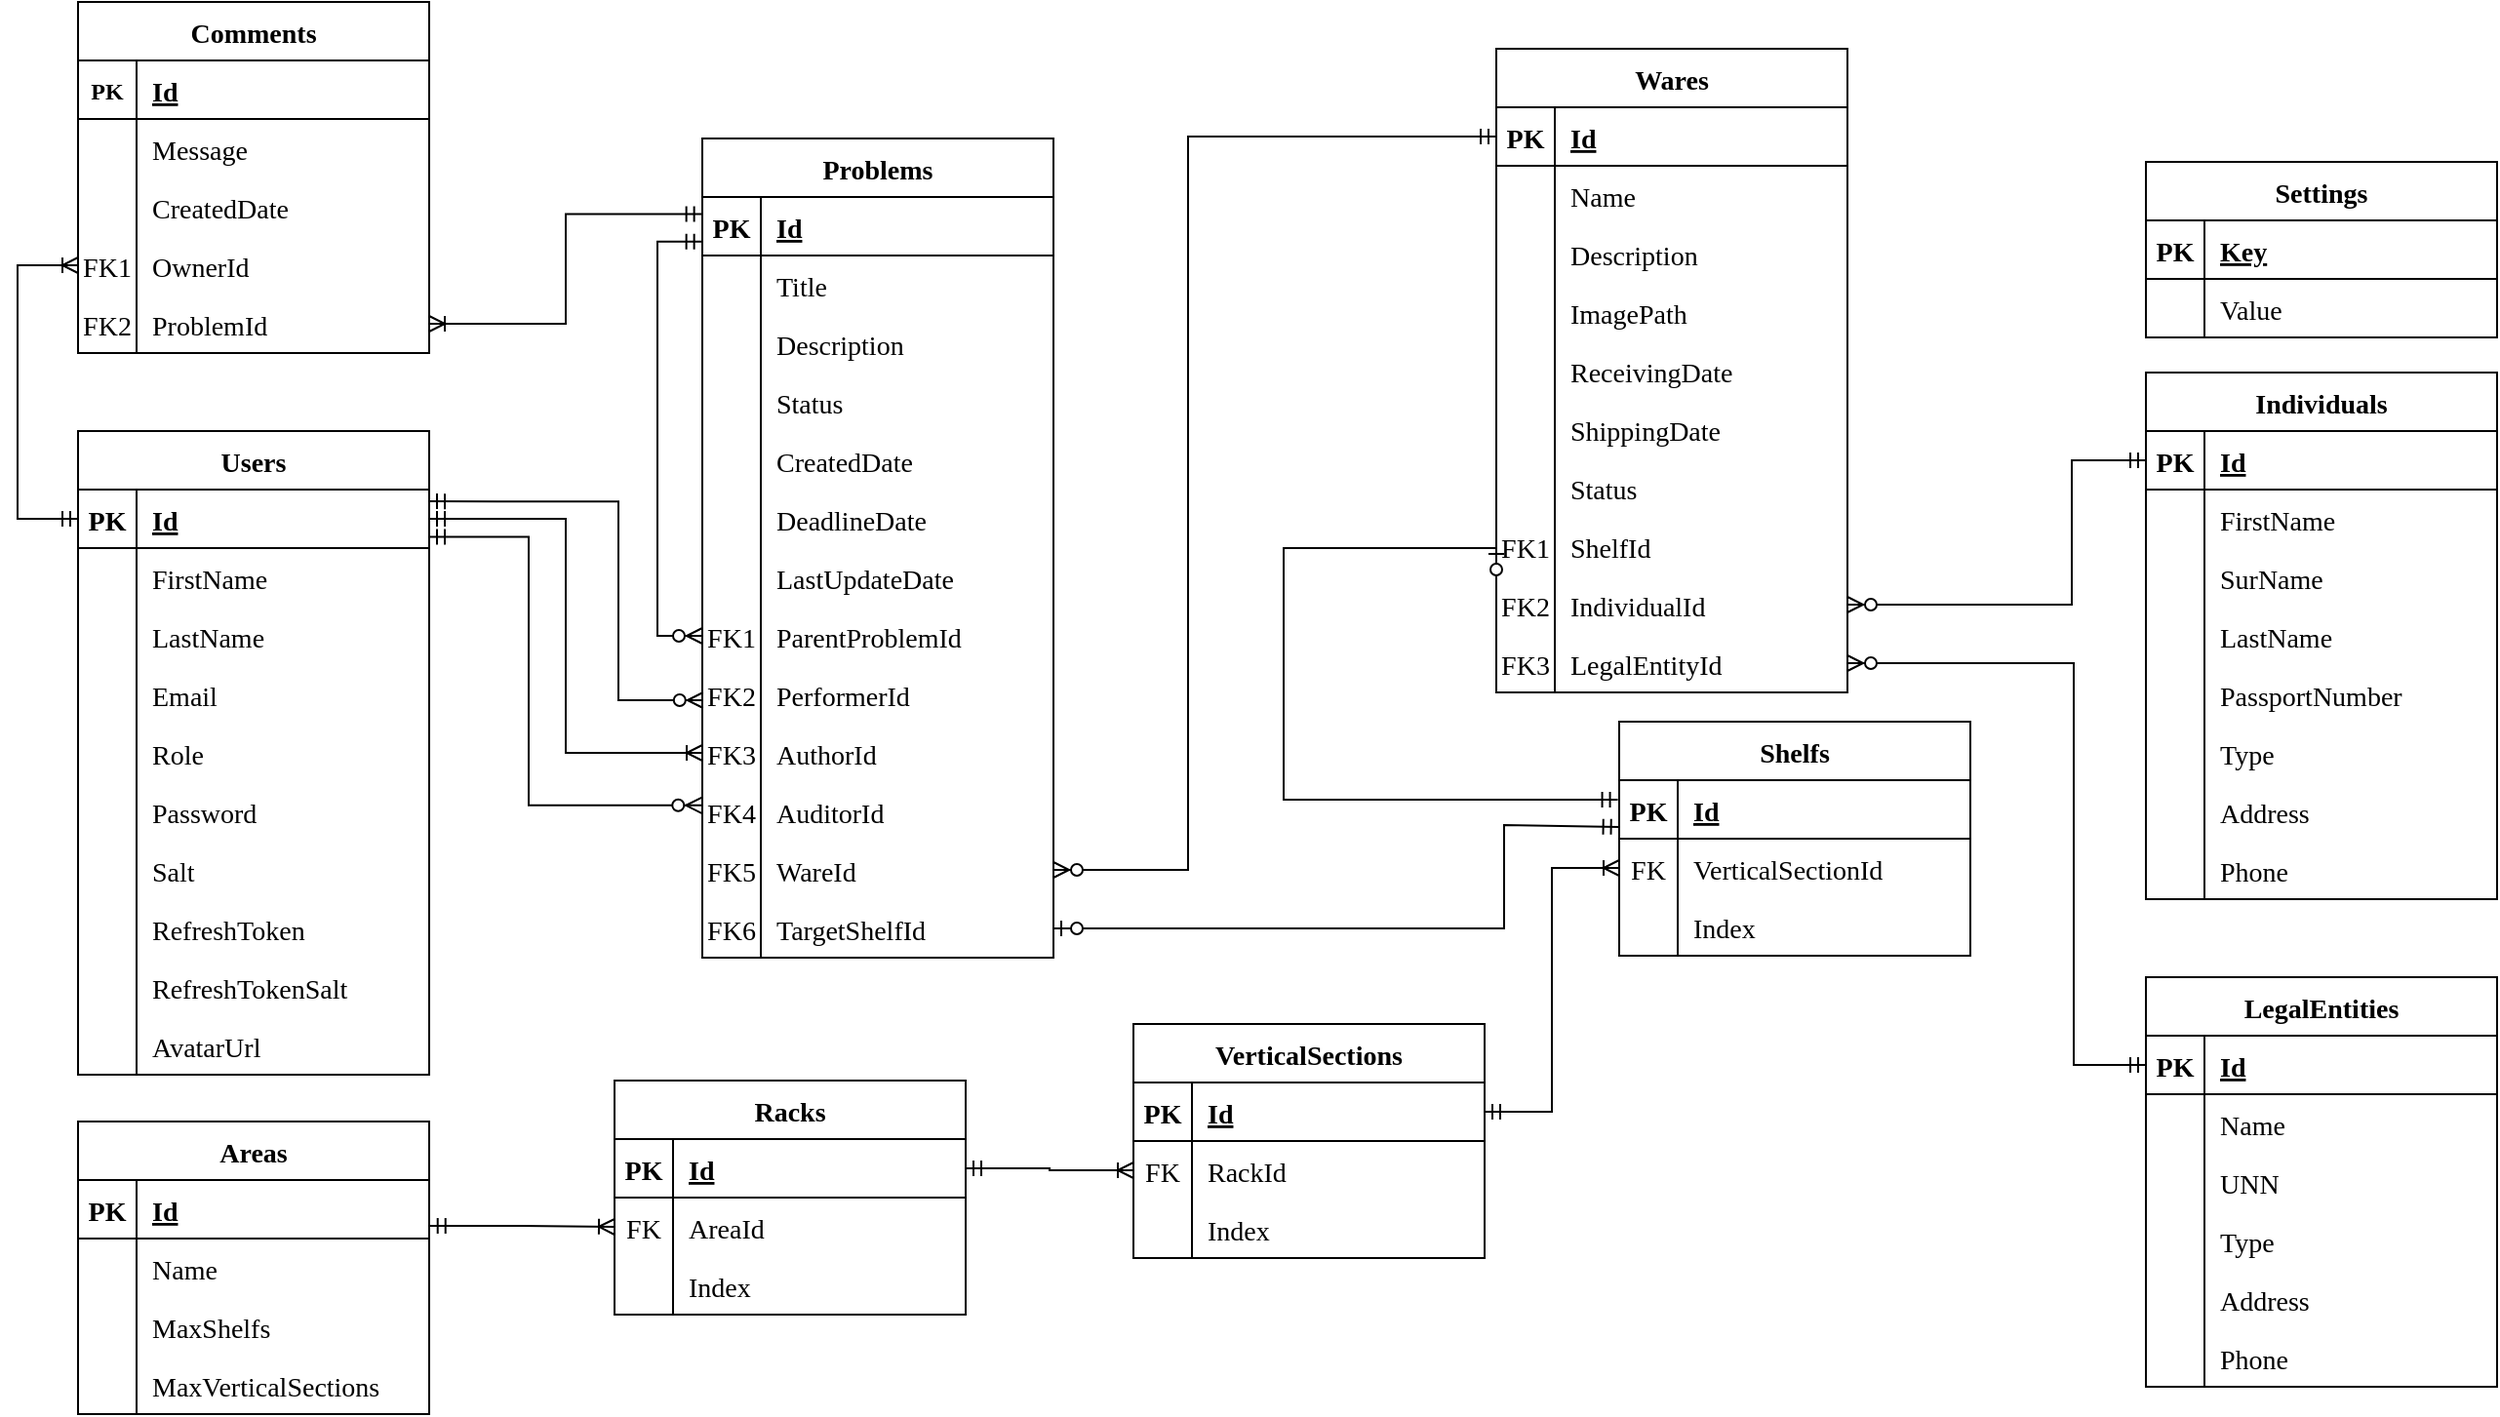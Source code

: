 <mxfile version="21.3.3" type="device">
  <diagram id="JHFAHeu_re22AyXju2-P" name="Страница 1">
    <mxGraphModel dx="1744" dy="899" grid="0" gridSize="10" guides="1" tooltips="1" connect="1" arrows="1" fold="1" page="1" pageScale="1" pageWidth="1654" pageHeight="1169" math="0" shadow="0">
      <root>
        <mxCell id="0" />
        <mxCell id="1" parent="0" />
        <mxCell id="QiPcxL4z2YmMqNwjhLPZ-1" value="Problems" style="shape=table;startSize=30;container=1;collapsible=1;childLayout=tableLayout;fixedRows=1;rowLines=0;fontStyle=1;align=center;resizeLast=1;fontFamily=Times New Roman;fontSize=14;" parent="1" vertex="1">
          <mxGeometry x="562" y="255" width="180" height="420" as="geometry" />
        </mxCell>
        <mxCell id="QiPcxL4z2YmMqNwjhLPZ-2" value="" style="shape=tableRow;horizontal=0;startSize=0;swimlaneHead=0;swimlaneBody=0;fillColor=none;collapsible=0;dropTarget=0;points=[[0,0.5],[1,0.5]];portConstraint=eastwest;top=0;left=0;right=0;bottom=1;" parent="QiPcxL4z2YmMqNwjhLPZ-1" vertex="1">
          <mxGeometry y="30" width="180" height="30" as="geometry" />
        </mxCell>
        <mxCell id="QiPcxL4z2YmMqNwjhLPZ-3" value="PK" style="shape=partialRectangle;connectable=0;fillColor=none;top=0;left=0;bottom=0;right=0;fontStyle=1;overflow=hidden;fontFamily=Times New Roman;fontSize=14;" parent="QiPcxL4z2YmMqNwjhLPZ-2" vertex="1">
          <mxGeometry width="30" height="30" as="geometry">
            <mxRectangle width="30" height="30" as="alternateBounds" />
          </mxGeometry>
        </mxCell>
        <mxCell id="QiPcxL4z2YmMqNwjhLPZ-4" value="Id" style="shape=partialRectangle;connectable=0;fillColor=none;top=0;left=0;bottom=0;right=0;align=left;spacingLeft=6;fontStyle=5;overflow=hidden;fontSize=14;fontFamily=Times New Roman;" parent="QiPcxL4z2YmMqNwjhLPZ-2" vertex="1">
          <mxGeometry x="30" width="150" height="30" as="geometry">
            <mxRectangle width="150" height="30" as="alternateBounds" />
          </mxGeometry>
        </mxCell>
        <mxCell id="QiPcxL4z2YmMqNwjhLPZ-5" value="" style="shape=tableRow;horizontal=0;startSize=0;swimlaneHead=0;swimlaneBody=0;fillColor=none;collapsible=0;dropTarget=0;points=[[0,0.5],[1,0.5]];portConstraint=eastwest;top=0;left=0;right=0;bottom=0;" parent="QiPcxL4z2YmMqNwjhLPZ-1" vertex="1">
          <mxGeometry y="60" width="180" height="30" as="geometry" />
        </mxCell>
        <mxCell id="QiPcxL4z2YmMqNwjhLPZ-6" value="" style="shape=partialRectangle;connectable=0;fillColor=none;top=0;left=0;bottom=0;right=0;editable=1;overflow=hidden;" parent="QiPcxL4z2YmMqNwjhLPZ-5" vertex="1">
          <mxGeometry width="30" height="30" as="geometry">
            <mxRectangle width="30" height="30" as="alternateBounds" />
          </mxGeometry>
        </mxCell>
        <mxCell id="QiPcxL4z2YmMqNwjhLPZ-7" value="Title" style="shape=partialRectangle;connectable=0;fillColor=none;top=0;left=0;bottom=0;right=0;align=left;spacingLeft=6;overflow=hidden;fontFamily=Times New Roman;fontSize=14;" parent="QiPcxL4z2YmMqNwjhLPZ-5" vertex="1">
          <mxGeometry x="30" width="150" height="30" as="geometry">
            <mxRectangle width="150" height="30" as="alternateBounds" />
          </mxGeometry>
        </mxCell>
        <mxCell id="QiPcxL4z2YmMqNwjhLPZ-8" value="" style="shape=tableRow;horizontal=0;startSize=0;swimlaneHead=0;swimlaneBody=0;fillColor=none;collapsible=0;dropTarget=0;points=[[0,0.5],[1,0.5]];portConstraint=eastwest;top=0;left=0;right=0;bottom=0;" parent="QiPcxL4z2YmMqNwjhLPZ-1" vertex="1">
          <mxGeometry y="90" width="180" height="30" as="geometry" />
        </mxCell>
        <mxCell id="QiPcxL4z2YmMqNwjhLPZ-9" value="" style="shape=partialRectangle;connectable=0;fillColor=none;top=0;left=0;bottom=0;right=0;editable=1;overflow=hidden;" parent="QiPcxL4z2YmMqNwjhLPZ-8" vertex="1">
          <mxGeometry width="30" height="30" as="geometry">
            <mxRectangle width="30" height="30" as="alternateBounds" />
          </mxGeometry>
        </mxCell>
        <mxCell id="QiPcxL4z2YmMqNwjhLPZ-10" value="Description" style="shape=partialRectangle;connectable=0;fillColor=none;top=0;left=0;bottom=0;right=0;align=left;spacingLeft=6;overflow=hidden;fontFamily=Times New Roman;fontSize=14;" parent="QiPcxL4z2YmMqNwjhLPZ-8" vertex="1">
          <mxGeometry x="30" width="150" height="30" as="geometry">
            <mxRectangle width="150" height="30" as="alternateBounds" />
          </mxGeometry>
        </mxCell>
        <mxCell id="QiPcxL4z2YmMqNwjhLPZ-11" value="" style="shape=tableRow;horizontal=0;startSize=0;swimlaneHead=0;swimlaneBody=0;fillColor=none;collapsible=0;dropTarget=0;points=[[0,0.5],[1,0.5]];portConstraint=eastwest;top=0;left=0;right=0;bottom=0;" parent="QiPcxL4z2YmMqNwjhLPZ-1" vertex="1">
          <mxGeometry y="120" width="180" height="30" as="geometry" />
        </mxCell>
        <mxCell id="QiPcxL4z2YmMqNwjhLPZ-12" value="" style="shape=partialRectangle;connectable=0;fillColor=none;top=0;left=0;bottom=0;right=0;editable=1;overflow=hidden;" parent="QiPcxL4z2YmMqNwjhLPZ-11" vertex="1">
          <mxGeometry width="30" height="30" as="geometry">
            <mxRectangle width="30" height="30" as="alternateBounds" />
          </mxGeometry>
        </mxCell>
        <mxCell id="QiPcxL4z2YmMqNwjhLPZ-13" value="Status" style="shape=partialRectangle;connectable=0;fillColor=none;top=0;left=0;bottom=0;right=0;align=left;spacingLeft=6;overflow=hidden;fontFamily=Times New Roman;fontSize=14;" parent="QiPcxL4z2YmMqNwjhLPZ-11" vertex="1">
          <mxGeometry x="30" width="150" height="30" as="geometry">
            <mxRectangle width="150" height="30" as="alternateBounds" />
          </mxGeometry>
        </mxCell>
        <mxCell id="QiPcxL4z2YmMqNwjhLPZ-14" value="" style="shape=tableRow;horizontal=0;startSize=0;swimlaneHead=0;swimlaneBody=0;fillColor=none;collapsible=0;dropTarget=0;points=[[0,0.5],[1,0.5]];portConstraint=eastwest;top=0;left=0;right=0;bottom=0;" parent="QiPcxL4z2YmMqNwjhLPZ-1" vertex="1">
          <mxGeometry y="150" width="180" height="30" as="geometry" />
        </mxCell>
        <mxCell id="QiPcxL4z2YmMqNwjhLPZ-15" value="" style="shape=partialRectangle;connectable=0;fillColor=none;top=0;left=0;bottom=0;right=0;editable=1;overflow=hidden;" parent="QiPcxL4z2YmMqNwjhLPZ-14" vertex="1">
          <mxGeometry width="30" height="30" as="geometry">
            <mxRectangle width="30" height="30" as="alternateBounds" />
          </mxGeometry>
        </mxCell>
        <mxCell id="QiPcxL4z2YmMqNwjhLPZ-16" value="CreatedDate" style="shape=partialRectangle;connectable=0;fillColor=none;top=0;left=0;bottom=0;right=0;align=left;spacingLeft=6;overflow=hidden;fontFamily=Times New Roman;fontSize=14;" parent="QiPcxL4z2YmMqNwjhLPZ-14" vertex="1">
          <mxGeometry x="30" width="150" height="30" as="geometry">
            <mxRectangle width="150" height="30" as="alternateBounds" />
          </mxGeometry>
        </mxCell>
        <mxCell id="4R6QbQ48vLK_W4lO02G5-3" value="" style="shape=tableRow;horizontal=0;startSize=0;swimlaneHead=0;swimlaneBody=0;fillColor=none;collapsible=0;dropTarget=0;points=[[0,0.5],[1,0.5]];portConstraint=eastwest;top=0;left=0;right=0;bottom=0;" parent="QiPcxL4z2YmMqNwjhLPZ-1" vertex="1">
          <mxGeometry y="180" width="180" height="30" as="geometry" />
        </mxCell>
        <mxCell id="4R6QbQ48vLK_W4lO02G5-4" value="" style="shape=partialRectangle;connectable=0;fillColor=none;top=0;left=0;bottom=0;right=0;editable=1;overflow=hidden;" parent="4R6QbQ48vLK_W4lO02G5-3" vertex="1">
          <mxGeometry width="30" height="30" as="geometry">
            <mxRectangle width="30" height="30" as="alternateBounds" />
          </mxGeometry>
        </mxCell>
        <mxCell id="4R6QbQ48vLK_W4lO02G5-5" value="DeadlineDate" style="shape=partialRectangle;connectable=0;fillColor=none;top=0;left=0;bottom=0;right=0;align=left;spacingLeft=6;overflow=hidden;fontFamily=Times New Roman;fontSize=14;" parent="4R6QbQ48vLK_W4lO02G5-3" vertex="1">
          <mxGeometry x="30" width="150" height="30" as="geometry">
            <mxRectangle width="150" height="30" as="alternateBounds" />
          </mxGeometry>
        </mxCell>
        <mxCell id="QiPcxL4z2YmMqNwjhLPZ-17" value="" style="shape=tableRow;horizontal=0;startSize=0;swimlaneHead=0;swimlaneBody=0;fillColor=none;collapsible=0;dropTarget=0;points=[[0,0.5],[1,0.5]];portConstraint=eastwest;top=0;left=0;right=0;bottom=0;" parent="QiPcxL4z2YmMqNwjhLPZ-1" vertex="1">
          <mxGeometry y="210" width="180" height="30" as="geometry" />
        </mxCell>
        <mxCell id="QiPcxL4z2YmMqNwjhLPZ-18" value="" style="shape=partialRectangle;connectable=0;fillColor=none;top=0;left=0;bottom=0;right=0;editable=1;overflow=hidden;" parent="QiPcxL4z2YmMqNwjhLPZ-17" vertex="1">
          <mxGeometry width="30" height="30" as="geometry">
            <mxRectangle width="30" height="30" as="alternateBounds" />
          </mxGeometry>
        </mxCell>
        <mxCell id="QiPcxL4z2YmMqNwjhLPZ-19" value="LastUpdateDate" style="shape=partialRectangle;connectable=0;fillColor=none;top=0;left=0;bottom=0;right=0;align=left;spacingLeft=6;overflow=hidden;fontFamily=Times New Roman;fontSize=14;" parent="QiPcxL4z2YmMqNwjhLPZ-17" vertex="1">
          <mxGeometry x="30" width="150" height="30" as="geometry">
            <mxRectangle width="150" height="30" as="alternateBounds" />
          </mxGeometry>
        </mxCell>
        <mxCell id="QiPcxL4z2YmMqNwjhLPZ-20" value="" style="shape=tableRow;horizontal=0;startSize=0;swimlaneHead=0;swimlaneBody=0;fillColor=none;collapsible=0;dropTarget=0;points=[[0,0.5],[1,0.5]];portConstraint=eastwest;top=0;left=0;right=0;bottom=0;" parent="QiPcxL4z2YmMqNwjhLPZ-1" vertex="1">
          <mxGeometry y="240" width="180" height="30" as="geometry" />
        </mxCell>
        <mxCell id="QiPcxL4z2YmMqNwjhLPZ-21" value="FK1" style="shape=partialRectangle;connectable=0;fillColor=none;top=0;left=0;bottom=0;right=0;editable=1;overflow=hidden;fontFamily=Times New Roman;fontSize=14;" parent="QiPcxL4z2YmMqNwjhLPZ-20" vertex="1">
          <mxGeometry width="30" height="30" as="geometry">
            <mxRectangle width="30" height="30" as="alternateBounds" />
          </mxGeometry>
        </mxCell>
        <mxCell id="QiPcxL4z2YmMqNwjhLPZ-22" value="ParentProblemId" style="shape=partialRectangle;connectable=0;fillColor=none;top=0;left=0;bottom=0;right=0;align=left;spacingLeft=6;overflow=hidden;fontFamily=Times New Roman;fontSize=14;" parent="QiPcxL4z2YmMqNwjhLPZ-20" vertex="1">
          <mxGeometry x="30" width="150" height="30" as="geometry">
            <mxRectangle width="150" height="30" as="alternateBounds" />
          </mxGeometry>
        </mxCell>
        <mxCell id="QiPcxL4z2YmMqNwjhLPZ-23" value="" style="shape=tableRow;horizontal=0;startSize=0;swimlaneHead=0;swimlaneBody=0;fillColor=none;collapsible=0;dropTarget=0;points=[[0,0.5],[1,0.5]];portConstraint=eastwest;top=0;left=0;right=0;bottom=0;" parent="QiPcxL4z2YmMqNwjhLPZ-1" vertex="1">
          <mxGeometry y="270" width="180" height="30" as="geometry" />
        </mxCell>
        <mxCell id="QiPcxL4z2YmMqNwjhLPZ-24" value="FK2" style="shape=partialRectangle;connectable=0;fillColor=none;top=0;left=0;bottom=0;right=0;editable=1;overflow=hidden;fontFamily=Times New Roman;fontSize=14;" parent="QiPcxL4z2YmMqNwjhLPZ-23" vertex="1">
          <mxGeometry width="30" height="30" as="geometry">
            <mxRectangle width="30" height="30" as="alternateBounds" />
          </mxGeometry>
        </mxCell>
        <mxCell id="QiPcxL4z2YmMqNwjhLPZ-25" value="PerformerId" style="shape=partialRectangle;connectable=0;fillColor=none;top=0;left=0;bottom=0;right=0;align=left;spacingLeft=6;overflow=hidden;fontFamily=Times New Roman;fontSize=14;" parent="QiPcxL4z2YmMqNwjhLPZ-23" vertex="1">
          <mxGeometry x="30" width="150" height="30" as="geometry">
            <mxRectangle width="150" height="30" as="alternateBounds" />
          </mxGeometry>
        </mxCell>
        <mxCell id="QiPcxL4z2YmMqNwjhLPZ-26" value="" style="shape=tableRow;horizontal=0;startSize=0;swimlaneHead=0;swimlaneBody=0;fillColor=none;collapsible=0;dropTarget=0;points=[[0,0.5],[1,0.5]];portConstraint=eastwest;top=0;left=0;right=0;bottom=0;" parent="QiPcxL4z2YmMqNwjhLPZ-1" vertex="1">
          <mxGeometry y="300" width="180" height="30" as="geometry" />
        </mxCell>
        <mxCell id="QiPcxL4z2YmMqNwjhLPZ-27" value="FK3" style="shape=partialRectangle;connectable=0;fillColor=none;top=0;left=0;bottom=0;right=0;editable=1;overflow=hidden;fontFamily=Times New Roman;fontSize=14;" parent="QiPcxL4z2YmMqNwjhLPZ-26" vertex="1">
          <mxGeometry width="30" height="30" as="geometry">
            <mxRectangle width="30" height="30" as="alternateBounds" />
          </mxGeometry>
        </mxCell>
        <mxCell id="QiPcxL4z2YmMqNwjhLPZ-28" value="AuthorId" style="shape=partialRectangle;connectable=0;fillColor=none;top=0;left=0;bottom=0;right=0;align=left;spacingLeft=6;overflow=hidden;fontFamily=Times New Roman;fontSize=14;" parent="QiPcxL4z2YmMqNwjhLPZ-26" vertex="1">
          <mxGeometry x="30" width="150" height="30" as="geometry">
            <mxRectangle width="150" height="30" as="alternateBounds" />
          </mxGeometry>
        </mxCell>
        <mxCell id="QiPcxL4z2YmMqNwjhLPZ-29" value="" style="shape=tableRow;horizontal=0;startSize=0;swimlaneHead=0;swimlaneBody=0;fillColor=none;collapsible=0;dropTarget=0;points=[[0,0.5],[1,0.5]];portConstraint=eastwest;top=0;left=0;right=0;bottom=0;" parent="QiPcxL4z2YmMqNwjhLPZ-1" vertex="1">
          <mxGeometry y="330" width="180" height="30" as="geometry" />
        </mxCell>
        <mxCell id="QiPcxL4z2YmMqNwjhLPZ-30" value="FK4" style="shape=partialRectangle;connectable=0;fillColor=none;top=0;left=0;bottom=0;right=0;editable=1;overflow=hidden;fontFamily=Times New Roman;fontSize=14;" parent="QiPcxL4z2YmMqNwjhLPZ-29" vertex="1">
          <mxGeometry width="30" height="30" as="geometry">
            <mxRectangle width="30" height="30" as="alternateBounds" />
          </mxGeometry>
        </mxCell>
        <mxCell id="QiPcxL4z2YmMqNwjhLPZ-31" value="AuditorId" style="shape=partialRectangle;connectable=0;fillColor=none;top=0;left=0;bottom=0;right=0;align=left;spacingLeft=6;overflow=hidden;fontFamily=Times New Roman;fontSize=14;" parent="QiPcxL4z2YmMqNwjhLPZ-29" vertex="1">
          <mxGeometry x="30" width="150" height="30" as="geometry">
            <mxRectangle width="150" height="30" as="alternateBounds" />
          </mxGeometry>
        </mxCell>
        <mxCell id="QiPcxL4z2YmMqNwjhLPZ-32" value="" style="shape=tableRow;horizontal=0;startSize=0;swimlaneHead=0;swimlaneBody=0;fillColor=none;collapsible=0;dropTarget=0;points=[[0,0.5],[1,0.5]];portConstraint=eastwest;top=0;left=0;right=0;bottom=0;" parent="QiPcxL4z2YmMqNwjhLPZ-1" vertex="1">
          <mxGeometry y="360" width="180" height="30" as="geometry" />
        </mxCell>
        <mxCell id="QiPcxL4z2YmMqNwjhLPZ-33" value="FK5" style="shape=partialRectangle;connectable=0;fillColor=none;top=0;left=0;bottom=0;right=0;editable=1;overflow=hidden;fontFamily=Times New Roman;fontSize=14;" parent="QiPcxL4z2YmMqNwjhLPZ-32" vertex="1">
          <mxGeometry width="30" height="30" as="geometry">
            <mxRectangle width="30" height="30" as="alternateBounds" />
          </mxGeometry>
        </mxCell>
        <mxCell id="QiPcxL4z2YmMqNwjhLPZ-34" value="WareId" style="shape=partialRectangle;connectable=0;fillColor=none;top=0;left=0;bottom=0;right=0;align=left;spacingLeft=6;overflow=hidden;fontFamily=Times New Roman;fontSize=14;" parent="QiPcxL4z2YmMqNwjhLPZ-32" vertex="1">
          <mxGeometry x="30" width="150" height="30" as="geometry">
            <mxRectangle width="150" height="30" as="alternateBounds" />
          </mxGeometry>
        </mxCell>
        <mxCell id="QiPcxL4z2YmMqNwjhLPZ-35" value="" style="shape=tableRow;horizontal=0;startSize=0;swimlaneHead=0;swimlaneBody=0;fillColor=none;collapsible=0;dropTarget=0;points=[[0,0.5],[1,0.5]];portConstraint=eastwest;top=0;left=0;right=0;bottom=0;" parent="QiPcxL4z2YmMqNwjhLPZ-1" vertex="1">
          <mxGeometry y="390" width="180" height="30" as="geometry" />
        </mxCell>
        <mxCell id="QiPcxL4z2YmMqNwjhLPZ-36" value="FK6" style="shape=partialRectangle;connectable=0;fillColor=none;top=0;left=0;bottom=0;right=0;editable=1;overflow=hidden;fontFamily=Times New Roman;fontSize=14;" parent="QiPcxL4z2YmMqNwjhLPZ-35" vertex="1">
          <mxGeometry width="30" height="30" as="geometry">
            <mxRectangle width="30" height="30" as="alternateBounds" />
          </mxGeometry>
        </mxCell>
        <mxCell id="QiPcxL4z2YmMqNwjhLPZ-37" value="TargetShelfId" style="shape=partialRectangle;connectable=0;fillColor=none;top=0;left=0;bottom=0;right=0;align=left;spacingLeft=6;overflow=hidden;fontFamily=Times New Roman;fontSize=14;" parent="QiPcxL4z2YmMqNwjhLPZ-35" vertex="1">
          <mxGeometry x="30" width="150" height="30" as="geometry">
            <mxRectangle width="150" height="30" as="alternateBounds" />
          </mxGeometry>
        </mxCell>
        <mxCell id="1HubgALI7Z3Be67TQ77Q-3" value="" style="edgeStyle=orthogonalEdgeStyle;fontSize=12;html=1;endArrow=ERzeroToMany;startArrow=ERmandOne;rounded=0;entryX=0;entryY=0.5;entryDx=0;entryDy=0;exitX=-0.001;exitY=0.764;exitDx=0;exitDy=0;exitPerimeter=0;" parent="QiPcxL4z2YmMqNwjhLPZ-1" source="QiPcxL4z2YmMqNwjhLPZ-2" target="QiPcxL4z2YmMqNwjhLPZ-20" edge="1">
          <mxGeometry width="100" height="100" relative="1" as="geometry">
            <mxPoint x="-55" y="80" as="sourcePoint" />
            <mxPoint x="-9" y="-73" as="targetPoint" />
            <Array as="points">
              <mxPoint x="-23" y="53" />
              <mxPoint x="-23" y="255" />
            </Array>
          </mxGeometry>
        </mxCell>
        <mxCell id="QiPcxL4z2YmMqNwjhLPZ-54" value="Shelfs" style="shape=table;startSize=30;container=1;collapsible=1;childLayout=tableLayout;fixedRows=1;rowLines=0;fontStyle=1;align=center;resizeLast=1;fontFamily=Times New Roman;fontSize=14;" parent="1" vertex="1">
          <mxGeometry x="1032" y="554" width="180" height="120" as="geometry" />
        </mxCell>
        <mxCell id="QiPcxL4z2YmMqNwjhLPZ-55" value="" style="shape=tableRow;horizontal=0;startSize=0;swimlaneHead=0;swimlaneBody=0;fillColor=none;collapsible=0;dropTarget=0;points=[[0,0.5],[1,0.5]];portConstraint=eastwest;top=0;left=0;right=0;bottom=1;" parent="QiPcxL4z2YmMqNwjhLPZ-54" vertex="1">
          <mxGeometry y="30" width="180" height="30" as="geometry" />
        </mxCell>
        <mxCell id="QiPcxL4z2YmMqNwjhLPZ-56" value="PK" style="shape=partialRectangle;connectable=0;fillColor=none;top=0;left=0;bottom=0;right=0;fontStyle=1;overflow=hidden;fontFamily=Times New Roman;fontSize=14;" parent="QiPcxL4z2YmMqNwjhLPZ-55" vertex="1">
          <mxGeometry width="30" height="30" as="geometry">
            <mxRectangle width="30" height="30" as="alternateBounds" />
          </mxGeometry>
        </mxCell>
        <mxCell id="QiPcxL4z2YmMqNwjhLPZ-57" value="Id" style="shape=partialRectangle;connectable=0;fillColor=none;top=0;left=0;bottom=0;right=0;align=left;spacingLeft=6;fontStyle=5;overflow=hidden;fontFamily=Times New Roman;fontSize=14;" parent="QiPcxL4z2YmMqNwjhLPZ-55" vertex="1">
          <mxGeometry x="30" width="150" height="30" as="geometry">
            <mxRectangle width="150" height="30" as="alternateBounds" />
          </mxGeometry>
        </mxCell>
        <mxCell id="QiPcxL4z2YmMqNwjhLPZ-58" value="" style="shape=tableRow;horizontal=0;startSize=0;swimlaneHead=0;swimlaneBody=0;fillColor=none;collapsible=0;dropTarget=0;points=[[0,0.5],[1,0.5]];portConstraint=eastwest;top=0;left=0;right=0;bottom=0;" parent="QiPcxL4z2YmMqNwjhLPZ-54" vertex="1">
          <mxGeometry y="60" width="180" height="30" as="geometry" />
        </mxCell>
        <mxCell id="QiPcxL4z2YmMqNwjhLPZ-59" value="FK" style="shape=partialRectangle;connectable=0;fillColor=none;top=0;left=0;bottom=0;right=0;editable=1;overflow=hidden;fontFamily=Times New Roman;fontSize=14;" parent="QiPcxL4z2YmMqNwjhLPZ-58" vertex="1">
          <mxGeometry width="30" height="30" as="geometry">
            <mxRectangle width="30" height="30" as="alternateBounds" />
          </mxGeometry>
        </mxCell>
        <mxCell id="QiPcxL4z2YmMqNwjhLPZ-60" value="VerticalSectionId" style="shape=partialRectangle;connectable=0;fillColor=none;top=0;left=0;bottom=0;right=0;align=left;spacingLeft=6;overflow=hidden;fontFamily=Times New Roman;fontSize=14;" parent="QiPcxL4z2YmMqNwjhLPZ-58" vertex="1">
          <mxGeometry x="30" width="150" height="30" as="geometry">
            <mxRectangle width="150" height="30" as="alternateBounds" />
          </mxGeometry>
        </mxCell>
        <mxCell id="QiPcxL4z2YmMqNwjhLPZ-61" value="" style="shape=tableRow;horizontal=0;startSize=0;swimlaneHead=0;swimlaneBody=0;fillColor=none;collapsible=0;dropTarget=0;points=[[0,0.5],[1,0.5]];portConstraint=eastwest;top=0;left=0;right=0;bottom=0;" parent="QiPcxL4z2YmMqNwjhLPZ-54" vertex="1">
          <mxGeometry y="90" width="180" height="30" as="geometry" />
        </mxCell>
        <mxCell id="QiPcxL4z2YmMqNwjhLPZ-62" value="" style="shape=partialRectangle;connectable=0;fillColor=none;top=0;left=0;bottom=0;right=0;editable=1;overflow=hidden;" parent="QiPcxL4z2YmMqNwjhLPZ-61" vertex="1">
          <mxGeometry width="30" height="30" as="geometry">
            <mxRectangle width="30" height="30" as="alternateBounds" />
          </mxGeometry>
        </mxCell>
        <mxCell id="QiPcxL4z2YmMqNwjhLPZ-63" value="Index" style="shape=partialRectangle;connectable=0;fillColor=none;top=0;left=0;bottom=0;right=0;align=left;spacingLeft=6;overflow=hidden;fontFamily=Times New Roman;fontSize=14;" parent="QiPcxL4z2YmMqNwjhLPZ-61" vertex="1">
          <mxGeometry x="30" width="150" height="30" as="geometry">
            <mxRectangle width="150" height="30" as="alternateBounds" />
          </mxGeometry>
        </mxCell>
        <mxCell id="QiPcxL4z2YmMqNwjhLPZ-64" value="VerticalSections" style="shape=table;startSize=30;container=1;collapsible=1;childLayout=tableLayout;fixedRows=1;rowLines=0;fontStyle=1;align=center;resizeLast=1;fontFamily=Times New Roman;fontSize=14;" parent="1" vertex="1">
          <mxGeometry x="783" y="709" width="180" height="120" as="geometry" />
        </mxCell>
        <mxCell id="QiPcxL4z2YmMqNwjhLPZ-65" value="" style="shape=tableRow;horizontal=0;startSize=0;swimlaneHead=0;swimlaneBody=0;fillColor=none;collapsible=0;dropTarget=0;points=[[0,0.5],[1,0.5]];portConstraint=eastwest;top=0;left=0;right=0;bottom=1;" parent="QiPcxL4z2YmMqNwjhLPZ-64" vertex="1">
          <mxGeometry y="30" width="180" height="30" as="geometry" />
        </mxCell>
        <mxCell id="QiPcxL4z2YmMqNwjhLPZ-66" value="PK" style="shape=partialRectangle;connectable=0;fillColor=none;top=0;left=0;bottom=0;right=0;fontStyle=1;overflow=hidden;fontSize=14;fontFamily=Times New Roman;" parent="QiPcxL4z2YmMqNwjhLPZ-65" vertex="1">
          <mxGeometry width="30" height="30" as="geometry">
            <mxRectangle width="30" height="30" as="alternateBounds" />
          </mxGeometry>
        </mxCell>
        <mxCell id="QiPcxL4z2YmMqNwjhLPZ-67" value="Id" style="shape=partialRectangle;connectable=0;fillColor=none;top=0;left=0;bottom=0;right=0;align=left;spacingLeft=6;fontStyle=5;overflow=hidden;fontSize=14;fontFamily=Times New Roman;" parent="QiPcxL4z2YmMqNwjhLPZ-65" vertex="1">
          <mxGeometry x="30" width="150" height="30" as="geometry">
            <mxRectangle width="150" height="30" as="alternateBounds" />
          </mxGeometry>
        </mxCell>
        <mxCell id="QiPcxL4z2YmMqNwjhLPZ-68" value="" style="shape=tableRow;horizontal=0;startSize=0;swimlaneHead=0;swimlaneBody=0;fillColor=none;collapsible=0;dropTarget=0;points=[[0,0.5],[1,0.5]];portConstraint=eastwest;top=0;left=0;right=0;bottom=0;" parent="QiPcxL4z2YmMqNwjhLPZ-64" vertex="1">
          <mxGeometry y="60" width="180" height="30" as="geometry" />
        </mxCell>
        <mxCell id="QiPcxL4z2YmMqNwjhLPZ-69" value="FK" style="shape=partialRectangle;connectable=0;fillColor=none;top=0;left=0;bottom=0;right=0;editable=1;overflow=hidden;fontSize=14;fontFamily=Times New Roman;" parent="QiPcxL4z2YmMqNwjhLPZ-68" vertex="1">
          <mxGeometry width="30" height="30" as="geometry">
            <mxRectangle width="30" height="30" as="alternateBounds" />
          </mxGeometry>
        </mxCell>
        <mxCell id="QiPcxL4z2YmMqNwjhLPZ-70" value="RackId" style="shape=partialRectangle;connectable=0;fillColor=none;top=0;left=0;bottom=0;right=0;align=left;spacingLeft=6;overflow=hidden;fontSize=14;fontFamily=Times New Roman;" parent="QiPcxL4z2YmMqNwjhLPZ-68" vertex="1">
          <mxGeometry x="30" width="150" height="30" as="geometry">
            <mxRectangle width="150" height="30" as="alternateBounds" />
          </mxGeometry>
        </mxCell>
        <mxCell id="QiPcxL4z2YmMqNwjhLPZ-71" value="" style="shape=tableRow;horizontal=0;startSize=0;swimlaneHead=0;swimlaneBody=0;fillColor=none;collapsible=0;dropTarget=0;points=[[0,0.5],[1,0.5]];portConstraint=eastwest;top=0;left=0;right=0;bottom=0;" parent="QiPcxL4z2YmMqNwjhLPZ-64" vertex="1">
          <mxGeometry y="90" width="180" height="30" as="geometry" />
        </mxCell>
        <mxCell id="QiPcxL4z2YmMqNwjhLPZ-72" value="" style="shape=partialRectangle;connectable=0;fillColor=none;top=0;left=0;bottom=0;right=0;editable=1;overflow=hidden;" parent="QiPcxL4z2YmMqNwjhLPZ-71" vertex="1">
          <mxGeometry width="30" height="30" as="geometry">
            <mxRectangle width="30" height="30" as="alternateBounds" />
          </mxGeometry>
        </mxCell>
        <mxCell id="QiPcxL4z2YmMqNwjhLPZ-73" value="Index" style="shape=partialRectangle;connectable=0;fillColor=none;top=0;left=0;bottom=0;right=0;align=left;spacingLeft=6;overflow=hidden;fontSize=14;fontFamily=Times New Roman;" parent="QiPcxL4z2YmMqNwjhLPZ-71" vertex="1">
          <mxGeometry x="30" width="150" height="30" as="geometry">
            <mxRectangle width="150" height="30" as="alternateBounds" />
          </mxGeometry>
        </mxCell>
        <mxCell id="QiPcxL4z2YmMqNwjhLPZ-74" value="Racks" style="shape=table;startSize=30;container=1;collapsible=1;childLayout=tableLayout;fixedRows=1;rowLines=0;fontStyle=1;align=center;resizeLast=1;fontFamily=Times New Roman;fontSize=14;" parent="1" vertex="1">
          <mxGeometry x="517" y="738" width="180" height="120" as="geometry" />
        </mxCell>
        <mxCell id="QiPcxL4z2YmMqNwjhLPZ-75" value="" style="shape=tableRow;horizontal=0;startSize=0;swimlaneHead=0;swimlaneBody=0;fillColor=none;collapsible=0;dropTarget=0;points=[[0,0.5],[1,0.5]];portConstraint=eastwest;top=0;left=0;right=0;bottom=1;" parent="QiPcxL4z2YmMqNwjhLPZ-74" vertex="1">
          <mxGeometry y="30" width="180" height="30" as="geometry" />
        </mxCell>
        <mxCell id="QiPcxL4z2YmMqNwjhLPZ-76" value="PK" style="shape=partialRectangle;connectable=0;fillColor=none;top=0;left=0;bottom=0;right=0;fontStyle=1;overflow=hidden;fontFamily=Times New Roman;fontSize=14;" parent="QiPcxL4z2YmMqNwjhLPZ-75" vertex="1">
          <mxGeometry width="30" height="30" as="geometry">
            <mxRectangle width="30" height="30" as="alternateBounds" />
          </mxGeometry>
        </mxCell>
        <mxCell id="QiPcxL4z2YmMqNwjhLPZ-77" value="Id" style="shape=partialRectangle;connectable=0;fillColor=none;top=0;left=0;bottom=0;right=0;align=left;spacingLeft=6;fontStyle=5;overflow=hidden;fontFamily=Times New Roman;fontSize=14;" parent="QiPcxL4z2YmMqNwjhLPZ-75" vertex="1">
          <mxGeometry x="30" width="150" height="30" as="geometry">
            <mxRectangle width="150" height="30" as="alternateBounds" />
          </mxGeometry>
        </mxCell>
        <mxCell id="QiPcxL4z2YmMqNwjhLPZ-78" value="" style="shape=tableRow;horizontal=0;startSize=0;swimlaneHead=0;swimlaneBody=0;fillColor=none;collapsible=0;dropTarget=0;points=[[0,0.5],[1,0.5]];portConstraint=eastwest;top=0;left=0;right=0;bottom=0;" parent="QiPcxL4z2YmMqNwjhLPZ-74" vertex="1">
          <mxGeometry y="60" width="180" height="30" as="geometry" />
        </mxCell>
        <mxCell id="QiPcxL4z2YmMqNwjhLPZ-79" value="FK" style="shape=partialRectangle;connectable=0;fillColor=none;top=0;left=0;bottom=0;right=0;editable=1;overflow=hidden;fontFamily=Times New Roman;fontSize=14;" parent="QiPcxL4z2YmMqNwjhLPZ-78" vertex="1">
          <mxGeometry width="30" height="30" as="geometry">
            <mxRectangle width="30" height="30" as="alternateBounds" />
          </mxGeometry>
        </mxCell>
        <mxCell id="QiPcxL4z2YmMqNwjhLPZ-80" value="AreaId" style="shape=partialRectangle;connectable=0;fillColor=none;top=0;left=0;bottom=0;right=0;align=left;spacingLeft=6;overflow=hidden;fontFamily=Times New Roman;fontSize=14;" parent="QiPcxL4z2YmMqNwjhLPZ-78" vertex="1">
          <mxGeometry x="30" width="150" height="30" as="geometry">
            <mxRectangle width="150" height="30" as="alternateBounds" />
          </mxGeometry>
        </mxCell>
        <mxCell id="QiPcxL4z2YmMqNwjhLPZ-81" value="" style="shape=tableRow;horizontal=0;startSize=0;swimlaneHead=0;swimlaneBody=0;fillColor=none;collapsible=0;dropTarget=0;points=[[0,0.5],[1,0.5]];portConstraint=eastwest;top=0;left=0;right=0;bottom=0;" parent="QiPcxL4z2YmMqNwjhLPZ-74" vertex="1">
          <mxGeometry y="90" width="180" height="30" as="geometry" />
        </mxCell>
        <mxCell id="QiPcxL4z2YmMqNwjhLPZ-82" value="" style="shape=partialRectangle;connectable=0;fillColor=none;top=0;left=0;bottom=0;right=0;editable=1;overflow=hidden;" parent="QiPcxL4z2YmMqNwjhLPZ-81" vertex="1">
          <mxGeometry width="30" height="30" as="geometry">
            <mxRectangle width="30" height="30" as="alternateBounds" />
          </mxGeometry>
        </mxCell>
        <mxCell id="QiPcxL4z2YmMqNwjhLPZ-83" value="Index" style="shape=partialRectangle;connectable=0;fillColor=none;top=0;left=0;bottom=0;right=0;align=left;spacingLeft=6;overflow=hidden;fontFamily=Times New Roman;fontSize=14;" parent="QiPcxL4z2YmMqNwjhLPZ-81" vertex="1">
          <mxGeometry x="30" width="150" height="30" as="geometry">
            <mxRectangle width="150" height="30" as="alternateBounds" />
          </mxGeometry>
        </mxCell>
        <mxCell id="QiPcxL4z2YmMqNwjhLPZ-84" value="Areas" style="shape=table;startSize=30;container=1;collapsible=1;childLayout=tableLayout;fixedRows=1;rowLines=0;fontStyle=1;align=center;resizeLast=1;fontFamily=Times New Roman;fontSize=14;" parent="1" vertex="1">
          <mxGeometry x="242" y="759" width="180" height="150" as="geometry" />
        </mxCell>
        <mxCell id="QiPcxL4z2YmMqNwjhLPZ-85" value="" style="shape=tableRow;horizontal=0;startSize=0;swimlaneHead=0;swimlaneBody=0;fillColor=none;collapsible=0;dropTarget=0;points=[[0,0.5],[1,0.5]];portConstraint=eastwest;top=0;left=0;right=0;bottom=1;" parent="QiPcxL4z2YmMqNwjhLPZ-84" vertex="1">
          <mxGeometry y="30" width="180" height="30" as="geometry" />
        </mxCell>
        <mxCell id="QiPcxL4z2YmMqNwjhLPZ-86" value="PK" style="shape=partialRectangle;connectable=0;fillColor=none;top=0;left=0;bottom=0;right=0;fontStyle=1;overflow=hidden;fontFamily=Times New Roman;fontSize=14;" parent="QiPcxL4z2YmMqNwjhLPZ-85" vertex="1">
          <mxGeometry width="30" height="30" as="geometry">
            <mxRectangle width="30" height="30" as="alternateBounds" />
          </mxGeometry>
        </mxCell>
        <mxCell id="QiPcxL4z2YmMqNwjhLPZ-87" value="Id" style="shape=partialRectangle;connectable=0;fillColor=none;top=0;left=0;bottom=0;right=0;align=left;spacingLeft=6;fontStyle=5;overflow=hidden;fontFamily=Times New Roman;fontSize=14;" parent="QiPcxL4z2YmMqNwjhLPZ-85" vertex="1">
          <mxGeometry x="30" width="150" height="30" as="geometry">
            <mxRectangle width="150" height="30" as="alternateBounds" />
          </mxGeometry>
        </mxCell>
        <mxCell id="QiPcxL4z2YmMqNwjhLPZ-88" value="" style="shape=tableRow;horizontal=0;startSize=0;swimlaneHead=0;swimlaneBody=0;fillColor=none;collapsible=0;dropTarget=0;points=[[0,0.5],[1,0.5]];portConstraint=eastwest;top=0;left=0;right=0;bottom=0;" parent="QiPcxL4z2YmMqNwjhLPZ-84" vertex="1">
          <mxGeometry y="60" width="180" height="30" as="geometry" />
        </mxCell>
        <mxCell id="QiPcxL4z2YmMqNwjhLPZ-89" value="" style="shape=partialRectangle;connectable=0;fillColor=none;top=0;left=0;bottom=0;right=0;editable=1;overflow=hidden;" parent="QiPcxL4z2YmMqNwjhLPZ-88" vertex="1">
          <mxGeometry width="30" height="30" as="geometry">
            <mxRectangle width="30" height="30" as="alternateBounds" />
          </mxGeometry>
        </mxCell>
        <mxCell id="QiPcxL4z2YmMqNwjhLPZ-90" value="Name" style="shape=partialRectangle;connectable=0;fillColor=none;top=0;left=0;bottom=0;right=0;align=left;spacingLeft=6;overflow=hidden;fontFamily=Times New Roman;fontSize=14;" parent="QiPcxL4z2YmMqNwjhLPZ-88" vertex="1">
          <mxGeometry x="30" width="150" height="30" as="geometry">
            <mxRectangle width="150" height="30" as="alternateBounds" />
          </mxGeometry>
        </mxCell>
        <mxCell id="QiPcxL4z2YmMqNwjhLPZ-94" value="" style="shape=tableRow;horizontal=0;startSize=0;swimlaneHead=0;swimlaneBody=0;fillColor=none;collapsible=0;dropTarget=0;points=[[0,0.5],[1,0.5]];portConstraint=eastwest;top=0;left=0;right=0;bottom=0;" parent="QiPcxL4z2YmMqNwjhLPZ-84" vertex="1">
          <mxGeometry y="90" width="180" height="30" as="geometry" />
        </mxCell>
        <mxCell id="QiPcxL4z2YmMqNwjhLPZ-95" value="" style="shape=partialRectangle;connectable=0;fillColor=none;top=0;left=0;bottom=0;right=0;editable=1;overflow=hidden;" parent="QiPcxL4z2YmMqNwjhLPZ-94" vertex="1">
          <mxGeometry width="30" height="30" as="geometry">
            <mxRectangle width="30" height="30" as="alternateBounds" />
          </mxGeometry>
        </mxCell>
        <mxCell id="QiPcxL4z2YmMqNwjhLPZ-96" value="MaxShelfs" style="shape=partialRectangle;connectable=0;fillColor=none;top=0;left=0;bottom=0;right=0;align=left;spacingLeft=6;overflow=hidden;fontFamily=Times New Roman;fontSize=14;" parent="QiPcxL4z2YmMqNwjhLPZ-94" vertex="1">
          <mxGeometry x="30" width="150" height="30" as="geometry">
            <mxRectangle width="150" height="30" as="alternateBounds" />
          </mxGeometry>
        </mxCell>
        <mxCell id="QiPcxL4z2YmMqNwjhLPZ-91" value="" style="shape=tableRow;horizontal=0;startSize=0;swimlaneHead=0;swimlaneBody=0;fillColor=none;collapsible=0;dropTarget=0;points=[[0,0.5],[1,0.5]];portConstraint=eastwest;top=0;left=0;right=0;bottom=0;" parent="QiPcxL4z2YmMqNwjhLPZ-84" vertex="1">
          <mxGeometry y="120" width="180" height="30" as="geometry" />
        </mxCell>
        <mxCell id="QiPcxL4z2YmMqNwjhLPZ-92" value="" style="shape=partialRectangle;connectable=0;fillColor=none;top=0;left=0;bottom=0;right=0;editable=1;overflow=hidden;" parent="QiPcxL4z2YmMqNwjhLPZ-91" vertex="1">
          <mxGeometry width="30" height="30" as="geometry">
            <mxRectangle width="30" height="30" as="alternateBounds" />
          </mxGeometry>
        </mxCell>
        <mxCell id="QiPcxL4z2YmMqNwjhLPZ-93" value="MaxVerticalSections" style="shape=partialRectangle;connectable=0;fillColor=none;top=0;left=0;bottom=0;right=0;align=left;spacingLeft=6;overflow=hidden;fontFamily=Times New Roman;fontSize=14;" parent="QiPcxL4z2YmMqNwjhLPZ-91" vertex="1">
          <mxGeometry x="30" width="150" height="30" as="geometry">
            <mxRectangle width="150" height="30" as="alternateBounds" />
          </mxGeometry>
        </mxCell>
        <mxCell id="QiPcxL4z2YmMqNwjhLPZ-97" value="Wares" style="shape=table;startSize=30;container=1;collapsible=1;childLayout=tableLayout;fixedRows=1;rowLines=0;fontStyle=1;align=center;resizeLast=1;fontFamily=Times New Roman;fontSize=14;" parent="1" vertex="1">
          <mxGeometry x="969" y="209" width="180" height="330" as="geometry" />
        </mxCell>
        <mxCell id="QiPcxL4z2YmMqNwjhLPZ-98" value="" style="shape=tableRow;horizontal=0;startSize=0;swimlaneHead=0;swimlaneBody=0;fillColor=none;collapsible=0;dropTarget=0;points=[[0,0.5],[1,0.5]];portConstraint=eastwest;top=0;left=0;right=0;bottom=1;" parent="QiPcxL4z2YmMqNwjhLPZ-97" vertex="1">
          <mxGeometry y="30" width="180" height="30" as="geometry" />
        </mxCell>
        <mxCell id="QiPcxL4z2YmMqNwjhLPZ-99" value="PK" style="shape=partialRectangle;connectable=0;fillColor=none;top=0;left=0;bottom=0;right=0;fontStyle=1;overflow=hidden;fontSize=14;fontFamily=Times New Roman;" parent="QiPcxL4z2YmMqNwjhLPZ-98" vertex="1">
          <mxGeometry width="30" height="30" as="geometry">
            <mxRectangle width="30" height="30" as="alternateBounds" />
          </mxGeometry>
        </mxCell>
        <mxCell id="QiPcxL4z2YmMqNwjhLPZ-100" value="Id" style="shape=partialRectangle;connectable=0;fillColor=none;top=0;left=0;bottom=0;right=0;align=left;spacingLeft=6;fontStyle=5;overflow=hidden;fontSize=14;fontFamily=Times New Roman;" parent="QiPcxL4z2YmMqNwjhLPZ-98" vertex="1">
          <mxGeometry x="30" width="150" height="30" as="geometry">
            <mxRectangle width="150" height="30" as="alternateBounds" />
          </mxGeometry>
        </mxCell>
        <mxCell id="QiPcxL4z2YmMqNwjhLPZ-101" value="" style="shape=tableRow;horizontal=0;startSize=0;swimlaneHead=0;swimlaneBody=0;fillColor=none;collapsible=0;dropTarget=0;points=[[0,0.5],[1,0.5]];portConstraint=eastwest;top=0;left=0;right=0;bottom=0;" parent="QiPcxL4z2YmMqNwjhLPZ-97" vertex="1">
          <mxGeometry y="60" width="180" height="30" as="geometry" />
        </mxCell>
        <mxCell id="QiPcxL4z2YmMqNwjhLPZ-102" value="" style="shape=partialRectangle;connectable=0;fillColor=none;top=0;left=0;bottom=0;right=0;editable=1;overflow=hidden;fontSize=14;fontFamily=Times New Roman;" parent="QiPcxL4z2YmMqNwjhLPZ-101" vertex="1">
          <mxGeometry width="30" height="30" as="geometry">
            <mxRectangle width="30" height="30" as="alternateBounds" />
          </mxGeometry>
        </mxCell>
        <mxCell id="QiPcxL4z2YmMqNwjhLPZ-103" value="Name" style="shape=partialRectangle;connectable=0;fillColor=none;top=0;left=0;bottom=0;right=0;align=left;spacingLeft=6;overflow=hidden;fontSize=14;fontFamily=Times New Roman;" parent="QiPcxL4z2YmMqNwjhLPZ-101" vertex="1">
          <mxGeometry x="30" width="150" height="30" as="geometry">
            <mxRectangle width="150" height="30" as="alternateBounds" />
          </mxGeometry>
        </mxCell>
        <mxCell id="QiPcxL4z2YmMqNwjhLPZ-104" value="" style="shape=tableRow;horizontal=0;startSize=0;swimlaneHead=0;swimlaneBody=0;fillColor=none;collapsible=0;dropTarget=0;points=[[0,0.5],[1,0.5]];portConstraint=eastwest;top=0;left=0;right=0;bottom=0;" parent="QiPcxL4z2YmMqNwjhLPZ-97" vertex="1">
          <mxGeometry y="90" width="180" height="30" as="geometry" />
        </mxCell>
        <mxCell id="QiPcxL4z2YmMqNwjhLPZ-105" value="" style="shape=partialRectangle;connectable=0;fillColor=none;top=0;left=0;bottom=0;right=0;editable=1;overflow=hidden;fontSize=14;fontFamily=Times New Roman;" parent="QiPcxL4z2YmMqNwjhLPZ-104" vertex="1">
          <mxGeometry width="30" height="30" as="geometry">
            <mxRectangle width="30" height="30" as="alternateBounds" />
          </mxGeometry>
        </mxCell>
        <mxCell id="QiPcxL4z2YmMqNwjhLPZ-106" value="Description" style="shape=partialRectangle;connectable=0;fillColor=none;top=0;left=0;bottom=0;right=0;align=left;spacingLeft=6;overflow=hidden;fontSize=14;fontFamily=Times New Roman;" parent="QiPcxL4z2YmMqNwjhLPZ-104" vertex="1">
          <mxGeometry x="30" width="150" height="30" as="geometry">
            <mxRectangle width="150" height="30" as="alternateBounds" />
          </mxGeometry>
        </mxCell>
        <mxCell id="QiPcxL4z2YmMqNwjhLPZ-107" value="" style="shape=tableRow;horizontal=0;startSize=0;swimlaneHead=0;swimlaneBody=0;fillColor=none;collapsible=0;dropTarget=0;points=[[0,0.5],[1,0.5]];portConstraint=eastwest;top=0;left=0;right=0;bottom=0;" parent="QiPcxL4z2YmMqNwjhLPZ-97" vertex="1">
          <mxGeometry y="120" width="180" height="30" as="geometry" />
        </mxCell>
        <mxCell id="QiPcxL4z2YmMqNwjhLPZ-108" value="" style="shape=partialRectangle;connectable=0;fillColor=none;top=0;left=0;bottom=0;right=0;editable=1;overflow=hidden;fontSize=14;fontFamily=Times New Roman;" parent="QiPcxL4z2YmMqNwjhLPZ-107" vertex="1">
          <mxGeometry width="30" height="30" as="geometry">
            <mxRectangle width="30" height="30" as="alternateBounds" />
          </mxGeometry>
        </mxCell>
        <mxCell id="QiPcxL4z2YmMqNwjhLPZ-109" value="ImagePath" style="shape=partialRectangle;connectable=0;fillColor=none;top=0;left=0;bottom=0;right=0;align=left;spacingLeft=6;overflow=hidden;fontSize=14;fontFamily=Times New Roman;" parent="QiPcxL4z2YmMqNwjhLPZ-107" vertex="1">
          <mxGeometry x="30" width="150" height="30" as="geometry">
            <mxRectangle width="150" height="30" as="alternateBounds" />
          </mxGeometry>
        </mxCell>
        <mxCell id="QiPcxL4z2YmMqNwjhLPZ-110" value="" style="shape=tableRow;horizontal=0;startSize=0;swimlaneHead=0;swimlaneBody=0;fillColor=none;collapsible=0;dropTarget=0;points=[[0,0.5],[1,0.5]];portConstraint=eastwest;top=0;left=0;right=0;bottom=0;" parent="QiPcxL4z2YmMqNwjhLPZ-97" vertex="1">
          <mxGeometry y="150" width="180" height="30" as="geometry" />
        </mxCell>
        <mxCell id="QiPcxL4z2YmMqNwjhLPZ-111" value="" style="shape=partialRectangle;connectable=0;fillColor=none;top=0;left=0;bottom=0;right=0;editable=1;overflow=hidden;fontSize=14;fontFamily=Times New Roman;" parent="QiPcxL4z2YmMqNwjhLPZ-110" vertex="1">
          <mxGeometry width="30" height="30" as="geometry">
            <mxRectangle width="30" height="30" as="alternateBounds" />
          </mxGeometry>
        </mxCell>
        <mxCell id="QiPcxL4z2YmMqNwjhLPZ-112" value="ReceivingDate" style="shape=partialRectangle;connectable=0;fillColor=none;top=0;left=0;bottom=0;right=0;align=left;spacingLeft=6;overflow=hidden;fontSize=14;fontFamily=Times New Roman;" parent="QiPcxL4z2YmMqNwjhLPZ-110" vertex="1">
          <mxGeometry x="30" width="150" height="30" as="geometry">
            <mxRectangle width="150" height="30" as="alternateBounds" />
          </mxGeometry>
        </mxCell>
        <mxCell id="4R6QbQ48vLK_W4lO02G5-9" value="" style="shape=tableRow;horizontal=0;startSize=0;swimlaneHead=0;swimlaneBody=0;fillColor=none;collapsible=0;dropTarget=0;points=[[0,0.5],[1,0.5]];portConstraint=eastwest;top=0;left=0;right=0;bottom=0;" parent="QiPcxL4z2YmMqNwjhLPZ-97" vertex="1">
          <mxGeometry y="180" width="180" height="30" as="geometry" />
        </mxCell>
        <mxCell id="4R6QbQ48vLK_W4lO02G5-10" value="" style="shape=partialRectangle;connectable=0;fillColor=none;top=0;left=0;bottom=0;right=0;editable=1;overflow=hidden;fontSize=14;fontFamily=Times New Roman;" parent="4R6QbQ48vLK_W4lO02G5-9" vertex="1">
          <mxGeometry width="30" height="30" as="geometry">
            <mxRectangle width="30" height="30" as="alternateBounds" />
          </mxGeometry>
        </mxCell>
        <mxCell id="4R6QbQ48vLK_W4lO02G5-11" value="ShippingDate" style="shape=partialRectangle;connectable=0;fillColor=none;top=0;left=0;bottom=0;right=0;align=left;spacingLeft=6;overflow=hidden;fontSize=14;fontFamily=Times New Roman;" parent="4R6QbQ48vLK_W4lO02G5-9" vertex="1">
          <mxGeometry x="30" width="150" height="30" as="geometry">
            <mxRectangle width="150" height="30" as="alternateBounds" />
          </mxGeometry>
        </mxCell>
        <mxCell id="RKIJUheOu3mrE-muvJif-1" value="" style="shape=tableRow;horizontal=0;startSize=0;swimlaneHead=0;swimlaneBody=0;fillColor=none;collapsible=0;dropTarget=0;points=[[0,0.5],[1,0.5]];portConstraint=eastwest;top=0;left=0;right=0;bottom=0;" vertex="1" parent="QiPcxL4z2YmMqNwjhLPZ-97">
          <mxGeometry y="210" width="180" height="30" as="geometry" />
        </mxCell>
        <mxCell id="RKIJUheOu3mrE-muvJif-2" value="" style="shape=partialRectangle;connectable=0;fillColor=none;top=0;left=0;bottom=0;right=0;editable=1;overflow=hidden;fontSize=14;fontFamily=Times New Roman;" vertex="1" parent="RKIJUheOu3mrE-muvJif-1">
          <mxGeometry width="30" height="30" as="geometry">
            <mxRectangle width="30" height="30" as="alternateBounds" />
          </mxGeometry>
        </mxCell>
        <mxCell id="RKIJUheOu3mrE-muvJif-3" value="Status" style="shape=partialRectangle;connectable=0;fillColor=none;top=0;left=0;bottom=0;right=0;align=left;spacingLeft=6;overflow=hidden;fontSize=14;fontFamily=Times New Roman;" vertex="1" parent="RKIJUheOu3mrE-muvJif-1">
          <mxGeometry x="30" width="150" height="30" as="geometry">
            <mxRectangle width="150" height="30" as="alternateBounds" />
          </mxGeometry>
        </mxCell>
        <mxCell id="QiPcxL4z2YmMqNwjhLPZ-116" value="" style="shape=tableRow;horizontal=0;startSize=0;swimlaneHead=0;swimlaneBody=0;fillColor=none;collapsible=0;dropTarget=0;points=[[0,0.5],[1,0.5]];portConstraint=eastwest;top=0;left=0;right=0;bottom=0;" parent="QiPcxL4z2YmMqNwjhLPZ-97" vertex="1">
          <mxGeometry y="240" width="180" height="30" as="geometry" />
        </mxCell>
        <mxCell id="QiPcxL4z2YmMqNwjhLPZ-117" value="FK1" style="shape=partialRectangle;connectable=0;fillColor=none;top=0;left=0;bottom=0;right=0;editable=1;overflow=hidden;fontSize=14;fontFamily=Times New Roman;" parent="QiPcxL4z2YmMqNwjhLPZ-116" vertex="1">
          <mxGeometry width="30" height="30" as="geometry">
            <mxRectangle width="30" height="30" as="alternateBounds" />
          </mxGeometry>
        </mxCell>
        <mxCell id="QiPcxL4z2YmMqNwjhLPZ-118" value="ShelfId" style="shape=partialRectangle;connectable=0;fillColor=none;top=0;left=0;bottom=0;right=0;align=left;spacingLeft=6;overflow=hidden;fontSize=14;fontFamily=Times New Roman;" parent="QiPcxL4z2YmMqNwjhLPZ-116" vertex="1">
          <mxGeometry x="30" width="150" height="30" as="geometry">
            <mxRectangle width="150" height="30" as="alternateBounds" />
          </mxGeometry>
        </mxCell>
        <mxCell id="QiPcxL4z2YmMqNwjhLPZ-119" value="" style="shape=tableRow;horizontal=0;startSize=0;swimlaneHead=0;swimlaneBody=0;fillColor=none;collapsible=0;dropTarget=0;points=[[0,0.5],[1,0.5]];portConstraint=eastwest;top=0;left=0;right=0;bottom=0;" parent="QiPcxL4z2YmMqNwjhLPZ-97" vertex="1">
          <mxGeometry y="270" width="180" height="30" as="geometry" />
        </mxCell>
        <mxCell id="QiPcxL4z2YmMqNwjhLPZ-120" value="FK2" style="shape=partialRectangle;connectable=0;fillColor=none;top=0;left=0;bottom=0;right=0;editable=1;overflow=hidden;fontSize=14;fontFamily=Times New Roman;" parent="QiPcxL4z2YmMqNwjhLPZ-119" vertex="1">
          <mxGeometry width="30" height="30" as="geometry">
            <mxRectangle width="30" height="30" as="alternateBounds" />
          </mxGeometry>
        </mxCell>
        <mxCell id="QiPcxL4z2YmMqNwjhLPZ-121" value="IndividualId" style="shape=partialRectangle;connectable=0;fillColor=none;top=0;left=0;bottom=0;right=0;align=left;spacingLeft=6;overflow=hidden;fontSize=14;fontFamily=Times New Roman;" parent="QiPcxL4z2YmMqNwjhLPZ-119" vertex="1">
          <mxGeometry x="30" width="150" height="30" as="geometry">
            <mxRectangle width="150" height="30" as="alternateBounds" />
          </mxGeometry>
        </mxCell>
        <mxCell id="QiPcxL4z2YmMqNwjhLPZ-122" value="" style="shape=tableRow;horizontal=0;startSize=0;swimlaneHead=0;swimlaneBody=0;fillColor=none;collapsible=0;dropTarget=0;points=[[0,0.5],[1,0.5]];portConstraint=eastwest;top=0;left=0;right=0;bottom=0;" parent="QiPcxL4z2YmMqNwjhLPZ-97" vertex="1">
          <mxGeometry y="300" width="180" height="30" as="geometry" />
        </mxCell>
        <mxCell id="QiPcxL4z2YmMqNwjhLPZ-123" value="FK3" style="shape=partialRectangle;connectable=0;fillColor=none;top=0;left=0;bottom=0;right=0;editable=1;overflow=hidden;fontSize=14;fontFamily=Times New Roman;" parent="QiPcxL4z2YmMqNwjhLPZ-122" vertex="1">
          <mxGeometry width="30" height="30" as="geometry">
            <mxRectangle width="30" height="30" as="alternateBounds" />
          </mxGeometry>
        </mxCell>
        <mxCell id="QiPcxL4z2YmMqNwjhLPZ-124" value="LegalEntityId" style="shape=partialRectangle;connectable=0;fillColor=none;top=0;left=0;bottom=0;right=0;align=left;spacingLeft=6;overflow=hidden;fontSize=14;fontFamily=Times New Roman;" parent="QiPcxL4z2YmMqNwjhLPZ-122" vertex="1">
          <mxGeometry x="30" width="150" height="30" as="geometry">
            <mxRectangle width="150" height="30" as="alternateBounds" />
          </mxGeometry>
        </mxCell>
        <mxCell id="QiPcxL4z2YmMqNwjhLPZ-170" value="Individuals" style="shape=table;startSize=30;container=1;collapsible=1;childLayout=tableLayout;fixedRows=1;rowLines=0;fontStyle=1;align=center;resizeLast=1;fontFamily=Times New Roman;fontSize=14;" parent="1" vertex="1">
          <mxGeometry x="1302" y="375" width="180" height="270" as="geometry" />
        </mxCell>
        <mxCell id="QiPcxL4z2YmMqNwjhLPZ-171" value="" style="shape=tableRow;horizontal=0;startSize=0;swimlaneHead=0;swimlaneBody=0;fillColor=none;collapsible=0;dropTarget=0;points=[[0,0.5],[1,0.5]];portConstraint=eastwest;top=0;left=0;right=0;bottom=1;" parent="QiPcxL4z2YmMqNwjhLPZ-170" vertex="1">
          <mxGeometry y="30" width="180" height="30" as="geometry" />
        </mxCell>
        <mxCell id="QiPcxL4z2YmMqNwjhLPZ-172" value="PK" style="shape=partialRectangle;connectable=0;fillColor=none;top=0;left=0;bottom=0;right=0;fontStyle=1;overflow=hidden;fontSize=14;fontFamily=Times New Roman;" parent="QiPcxL4z2YmMqNwjhLPZ-171" vertex="1">
          <mxGeometry width="30" height="30" as="geometry">
            <mxRectangle width="30" height="30" as="alternateBounds" />
          </mxGeometry>
        </mxCell>
        <mxCell id="QiPcxL4z2YmMqNwjhLPZ-173" value="Id" style="shape=partialRectangle;connectable=0;fillColor=none;top=0;left=0;bottom=0;right=0;align=left;spacingLeft=6;fontStyle=5;overflow=hidden;fontSize=14;fontFamily=Times New Roman;" parent="QiPcxL4z2YmMqNwjhLPZ-171" vertex="1">
          <mxGeometry x="30" width="150" height="30" as="geometry">
            <mxRectangle width="150" height="30" as="alternateBounds" />
          </mxGeometry>
        </mxCell>
        <mxCell id="QiPcxL4z2YmMqNwjhLPZ-174" value="" style="shape=tableRow;horizontal=0;startSize=0;swimlaneHead=0;swimlaneBody=0;fillColor=none;collapsible=0;dropTarget=0;points=[[0,0.5],[1,0.5]];portConstraint=eastwest;top=0;left=0;right=0;bottom=0;" parent="QiPcxL4z2YmMqNwjhLPZ-170" vertex="1">
          <mxGeometry y="60" width="180" height="30" as="geometry" />
        </mxCell>
        <mxCell id="QiPcxL4z2YmMqNwjhLPZ-175" value="" style="shape=partialRectangle;connectable=0;fillColor=none;top=0;left=0;bottom=0;right=0;editable=1;overflow=hidden;" parent="QiPcxL4z2YmMqNwjhLPZ-174" vertex="1">
          <mxGeometry width="30" height="30" as="geometry">
            <mxRectangle width="30" height="30" as="alternateBounds" />
          </mxGeometry>
        </mxCell>
        <mxCell id="QiPcxL4z2YmMqNwjhLPZ-176" value="FirstName" style="shape=partialRectangle;connectable=0;fillColor=none;top=0;left=0;bottom=0;right=0;align=left;spacingLeft=6;overflow=hidden;fontSize=14;fontFamily=Times New Roman;" parent="QiPcxL4z2YmMqNwjhLPZ-174" vertex="1">
          <mxGeometry x="30" width="150" height="30" as="geometry">
            <mxRectangle width="150" height="30" as="alternateBounds" />
          </mxGeometry>
        </mxCell>
        <mxCell id="QiPcxL4z2YmMqNwjhLPZ-177" value="" style="shape=tableRow;horizontal=0;startSize=0;swimlaneHead=0;swimlaneBody=0;fillColor=none;collapsible=0;dropTarget=0;points=[[0,0.5],[1,0.5]];portConstraint=eastwest;top=0;left=0;right=0;bottom=0;" parent="QiPcxL4z2YmMqNwjhLPZ-170" vertex="1">
          <mxGeometry y="90" width="180" height="30" as="geometry" />
        </mxCell>
        <mxCell id="QiPcxL4z2YmMqNwjhLPZ-178" value="" style="shape=partialRectangle;connectable=0;fillColor=none;top=0;left=0;bottom=0;right=0;editable=1;overflow=hidden;" parent="QiPcxL4z2YmMqNwjhLPZ-177" vertex="1">
          <mxGeometry width="30" height="30" as="geometry">
            <mxRectangle width="30" height="30" as="alternateBounds" />
          </mxGeometry>
        </mxCell>
        <mxCell id="QiPcxL4z2YmMqNwjhLPZ-179" value="SurName" style="shape=partialRectangle;connectable=0;fillColor=none;top=0;left=0;bottom=0;right=0;align=left;spacingLeft=6;overflow=hidden;fontSize=14;fontFamily=Times New Roman;" parent="QiPcxL4z2YmMqNwjhLPZ-177" vertex="1">
          <mxGeometry x="30" width="150" height="30" as="geometry">
            <mxRectangle width="150" height="30" as="alternateBounds" />
          </mxGeometry>
        </mxCell>
        <mxCell id="QiPcxL4z2YmMqNwjhLPZ-180" value="" style="shape=tableRow;horizontal=0;startSize=0;swimlaneHead=0;swimlaneBody=0;fillColor=none;collapsible=0;dropTarget=0;points=[[0,0.5],[1,0.5]];portConstraint=eastwest;top=0;left=0;right=0;bottom=0;" parent="QiPcxL4z2YmMqNwjhLPZ-170" vertex="1">
          <mxGeometry y="120" width="180" height="30" as="geometry" />
        </mxCell>
        <mxCell id="QiPcxL4z2YmMqNwjhLPZ-181" value="" style="shape=partialRectangle;connectable=0;fillColor=none;top=0;left=0;bottom=0;right=0;editable=1;overflow=hidden;" parent="QiPcxL4z2YmMqNwjhLPZ-180" vertex="1">
          <mxGeometry width="30" height="30" as="geometry">
            <mxRectangle width="30" height="30" as="alternateBounds" />
          </mxGeometry>
        </mxCell>
        <mxCell id="QiPcxL4z2YmMqNwjhLPZ-182" value="LastName" style="shape=partialRectangle;connectable=0;fillColor=none;top=0;left=0;bottom=0;right=0;align=left;spacingLeft=6;overflow=hidden;fontSize=14;fontFamily=Times New Roman;" parent="QiPcxL4z2YmMqNwjhLPZ-180" vertex="1">
          <mxGeometry x="30" width="150" height="30" as="geometry">
            <mxRectangle width="150" height="30" as="alternateBounds" />
          </mxGeometry>
        </mxCell>
        <mxCell id="QiPcxL4z2YmMqNwjhLPZ-183" value="" style="shape=tableRow;horizontal=0;startSize=0;swimlaneHead=0;swimlaneBody=0;fillColor=none;collapsible=0;dropTarget=0;points=[[0,0.5],[1,0.5]];portConstraint=eastwest;top=0;left=0;right=0;bottom=0;" parent="QiPcxL4z2YmMqNwjhLPZ-170" vertex="1">
          <mxGeometry y="150" width="180" height="30" as="geometry" />
        </mxCell>
        <mxCell id="QiPcxL4z2YmMqNwjhLPZ-184" value="" style="shape=partialRectangle;connectable=0;fillColor=none;top=0;left=0;bottom=0;right=0;editable=1;overflow=hidden;" parent="QiPcxL4z2YmMqNwjhLPZ-183" vertex="1">
          <mxGeometry width="30" height="30" as="geometry">
            <mxRectangle width="30" height="30" as="alternateBounds" />
          </mxGeometry>
        </mxCell>
        <mxCell id="QiPcxL4z2YmMqNwjhLPZ-185" value="PassportNumber" style="shape=partialRectangle;connectable=0;fillColor=none;top=0;left=0;bottom=0;right=0;align=left;spacingLeft=6;overflow=hidden;fontSize=14;fontFamily=Times New Roman;" parent="QiPcxL4z2YmMqNwjhLPZ-183" vertex="1">
          <mxGeometry x="30" width="150" height="30" as="geometry">
            <mxRectangle width="150" height="30" as="alternateBounds" />
          </mxGeometry>
        </mxCell>
        <mxCell id="QiPcxL4z2YmMqNwjhLPZ-186" value="" style="shape=tableRow;horizontal=0;startSize=0;swimlaneHead=0;swimlaneBody=0;fillColor=none;collapsible=0;dropTarget=0;points=[[0,0.5],[1,0.5]];portConstraint=eastwest;top=0;left=0;right=0;bottom=0;" parent="QiPcxL4z2YmMqNwjhLPZ-170" vertex="1">
          <mxGeometry y="180" width="180" height="30" as="geometry" />
        </mxCell>
        <mxCell id="QiPcxL4z2YmMqNwjhLPZ-187" value="" style="shape=partialRectangle;connectable=0;fillColor=none;top=0;left=0;bottom=0;right=0;editable=1;overflow=hidden;" parent="QiPcxL4z2YmMqNwjhLPZ-186" vertex="1">
          <mxGeometry width="30" height="30" as="geometry">
            <mxRectangle width="30" height="30" as="alternateBounds" />
          </mxGeometry>
        </mxCell>
        <mxCell id="QiPcxL4z2YmMqNwjhLPZ-188" value="Type" style="shape=partialRectangle;connectable=0;fillColor=none;top=0;left=0;bottom=0;right=0;align=left;spacingLeft=6;overflow=hidden;fontSize=14;fontFamily=Times New Roman;" parent="QiPcxL4z2YmMqNwjhLPZ-186" vertex="1">
          <mxGeometry x="30" width="150" height="30" as="geometry">
            <mxRectangle width="150" height="30" as="alternateBounds" />
          </mxGeometry>
        </mxCell>
        <mxCell id="QiPcxL4z2YmMqNwjhLPZ-189" value="" style="shape=tableRow;horizontal=0;startSize=0;swimlaneHead=0;swimlaneBody=0;fillColor=none;collapsible=0;dropTarget=0;points=[[0,0.5],[1,0.5]];portConstraint=eastwest;top=0;left=0;right=0;bottom=0;" parent="QiPcxL4z2YmMqNwjhLPZ-170" vertex="1">
          <mxGeometry y="210" width="180" height="30" as="geometry" />
        </mxCell>
        <mxCell id="QiPcxL4z2YmMqNwjhLPZ-190" value="" style="shape=partialRectangle;connectable=0;fillColor=none;top=0;left=0;bottom=0;right=0;editable=1;overflow=hidden;" parent="QiPcxL4z2YmMqNwjhLPZ-189" vertex="1">
          <mxGeometry width="30" height="30" as="geometry">
            <mxRectangle width="30" height="30" as="alternateBounds" />
          </mxGeometry>
        </mxCell>
        <mxCell id="QiPcxL4z2YmMqNwjhLPZ-191" value="Address" style="shape=partialRectangle;connectable=0;fillColor=none;top=0;left=0;bottom=0;right=0;align=left;spacingLeft=6;overflow=hidden;fontSize=14;fontFamily=Times New Roman;" parent="QiPcxL4z2YmMqNwjhLPZ-189" vertex="1">
          <mxGeometry x="30" width="150" height="30" as="geometry">
            <mxRectangle width="150" height="30" as="alternateBounds" />
          </mxGeometry>
        </mxCell>
        <mxCell id="QiPcxL4z2YmMqNwjhLPZ-192" value="" style="shape=tableRow;horizontal=0;startSize=0;swimlaneHead=0;swimlaneBody=0;fillColor=none;collapsible=0;dropTarget=0;points=[[0,0.5],[1,0.5]];portConstraint=eastwest;top=0;left=0;right=0;bottom=0;" parent="QiPcxL4z2YmMqNwjhLPZ-170" vertex="1">
          <mxGeometry y="240" width="180" height="30" as="geometry" />
        </mxCell>
        <mxCell id="QiPcxL4z2YmMqNwjhLPZ-193" value="" style="shape=partialRectangle;connectable=0;fillColor=none;top=0;left=0;bottom=0;right=0;editable=1;overflow=hidden;" parent="QiPcxL4z2YmMqNwjhLPZ-192" vertex="1">
          <mxGeometry width="30" height="30" as="geometry">
            <mxRectangle width="30" height="30" as="alternateBounds" />
          </mxGeometry>
        </mxCell>
        <mxCell id="QiPcxL4z2YmMqNwjhLPZ-194" value="Phone" style="shape=partialRectangle;connectable=0;fillColor=none;top=0;left=0;bottom=0;right=0;align=left;spacingLeft=6;overflow=hidden;fontSize=14;fontFamily=Times New Roman;" parent="QiPcxL4z2YmMqNwjhLPZ-192" vertex="1">
          <mxGeometry x="30" width="150" height="30" as="geometry">
            <mxRectangle width="150" height="30" as="alternateBounds" />
          </mxGeometry>
        </mxCell>
        <mxCell id="QiPcxL4z2YmMqNwjhLPZ-198" value="LegalEntities" style="shape=table;startSize=30;container=1;collapsible=1;childLayout=tableLayout;fixedRows=1;rowLines=0;fontStyle=1;align=center;resizeLast=1;fontFamily=Times New Roman;fontSize=14;" parent="1" vertex="1">
          <mxGeometry x="1302" y="685" width="180" height="210" as="geometry" />
        </mxCell>
        <mxCell id="QiPcxL4z2YmMqNwjhLPZ-199" value="" style="shape=tableRow;horizontal=0;startSize=0;swimlaneHead=0;swimlaneBody=0;fillColor=none;collapsible=0;dropTarget=0;points=[[0,0.5],[1,0.5]];portConstraint=eastwest;top=0;left=0;right=0;bottom=1;" parent="QiPcxL4z2YmMqNwjhLPZ-198" vertex="1">
          <mxGeometry y="30" width="180" height="30" as="geometry" />
        </mxCell>
        <mxCell id="QiPcxL4z2YmMqNwjhLPZ-200" value="PK" style="shape=partialRectangle;connectable=0;fillColor=none;top=0;left=0;bottom=0;right=0;fontStyle=1;overflow=hidden;fontSize=14;fontFamily=Times New Roman;" parent="QiPcxL4z2YmMqNwjhLPZ-199" vertex="1">
          <mxGeometry width="30" height="30" as="geometry">
            <mxRectangle width="30" height="30" as="alternateBounds" />
          </mxGeometry>
        </mxCell>
        <mxCell id="QiPcxL4z2YmMqNwjhLPZ-201" value="Id" style="shape=partialRectangle;connectable=0;fillColor=none;top=0;left=0;bottom=0;right=0;align=left;spacingLeft=6;fontStyle=5;overflow=hidden;fontSize=14;fontFamily=Times New Roman;" parent="QiPcxL4z2YmMqNwjhLPZ-199" vertex="1">
          <mxGeometry x="30" width="150" height="30" as="geometry">
            <mxRectangle width="150" height="30" as="alternateBounds" />
          </mxGeometry>
        </mxCell>
        <mxCell id="QiPcxL4z2YmMqNwjhLPZ-202" value="" style="shape=tableRow;horizontal=0;startSize=0;swimlaneHead=0;swimlaneBody=0;fillColor=none;collapsible=0;dropTarget=0;points=[[0,0.5],[1,0.5]];portConstraint=eastwest;top=0;left=0;right=0;bottom=0;" parent="QiPcxL4z2YmMqNwjhLPZ-198" vertex="1">
          <mxGeometry y="60" width="180" height="30" as="geometry" />
        </mxCell>
        <mxCell id="QiPcxL4z2YmMqNwjhLPZ-203" value="" style="shape=partialRectangle;connectable=0;fillColor=none;top=0;left=0;bottom=0;right=0;editable=1;overflow=hidden;" parent="QiPcxL4z2YmMqNwjhLPZ-202" vertex="1">
          <mxGeometry width="30" height="30" as="geometry">
            <mxRectangle width="30" height="30" as="alternateBounds" />
          </mxGeometry>
        </mxCell>
        <mxCell id="QiPcxL4z2YmMqNwjhLPZ-204" value="Name" style="shape=partialRectangle;connectable=0;fillColor=none;top=0;left=0;bottom=0;right=0;align=left;spacingLeft=6;overflow=hidden;fontSize=14;fontFamily=Times New Roman;" parent="QiPcxL4z2YmMqNwjhLPZ-202" vertex="1">
          <mxGeometry x="30" width="150" height="30" as="geometry">
            <mxRectangle width="150" height="30" as="alternateBounds" />
          </mxGeometry>
        </mxCell>
        <mxCell id="QiPcxL4z2YmMqNwjhLPZ-205" value="" style="shape=tableRow;horizontal=0;startSize=0;swimlaneHead=0;swimlaneBody=0;fillColor=none;collapsible=0;dropTarget=0;points=[[0,0.5],[1,0.5]];portConstraint=eastwest;top=0;left=0;right=0;bottom=0;" parent="QiPcxL4z2YmMqNwjhLPZ-198" vertex="1">
          <mxGeometry y="90" width="180" height="30" as="geometry" />
        </mxCell>
        <mxCell id="QiPcxL4z2YmMqNwjhLPZ-206" value="" style="shape=partialRectangle;connectable=0;fillColor=none;top=0;left=0;bottom=0;right=0;editable=1;overflow=hidden;" parent="QiPcxL4z2YmMqNwjhLPZ-205" vertex="1">
          <mxGeometry width="30" height="30" as="geometry">
            <mxRectangle width="30" height="30" as="alternateBounds" />
          </mxGeometry>
        </mxCell>
        <mxCell id="QiPcxL4z2YmMqNwjhLPZ-207" value="UNN" style="shape=partialRectangle;connectable=0;fillColor=none;top=0;left=0;bottom=0;right=0;align=left;spacingLeft=6;overflow=hidden;fontSize=14;fontFamily=Times New Roman;" parent="QiPcxL4z2YmMqNwjhLPZ-205" vertex="1">
          <mxGeometry x="30" width="150" height="30" as="geometry">
            <mxRectangle width="150" height="30" as="alternateBounds" />
          </mxGeometry>
        </mxCell>
        <mxCell id="QiPcxL4z2YmMqNwjhLPZ-208" value="" style="shape=tableRow;horizontal=0;startSize=0;swimlaneHead=0;swimlaneBody=0;fillColor=none;collapsible=0;dropTarget=0;points=[[0,0.5],[1,0.5]];portConstraint=eastwest;top=0;left=0;right=0;bottom=0;" parent="QiPcxL4z2YmMqNwjhLPZ-198" vertex="1">
          <mxGeometry y="120" width="180" height="30" as="geometry" />
        </mxCell>
        <mxCell id="QiPcxL4z2YmMqNwjhLPZ-209" value="" style="shape=partialRectangle;connectable=0;fillColor=none;top=0;left=0;bottom=0;right=0;editable=1;overflow=hidden;" parent="QiPcxL4z2YmMqNwjhLPZ-208" vertex="1">
          <mxGeometry width="30" height="30" as="geometry">
            <mxRectangle width="30" height="30" as="alternateBounds" />
          </mxGeometry>
        </mxCell>
        <mxCell id="QiPcxL4z2YmMqNwjhLPZ-210" value="Type" style="shape=partialRectangle;connectable=0;fillColor=none;top=0;left=0;bottom=0;right=0;align=left;spacingLeft=6;overflow=hidden;fontSize=14;fontFamily=Times New Roman;" parent="QiPcxL4z2YmMqNwjhLPZ-208" vertex="1">
          <mxGeometry x="30" width="150" height="30" as="geometry">
            <mxRectangle width="150" height="30" as="alternateBounds" />
          </mxGeometry>
        </mxCell>
        <mxCell id="QiPcxL4z2YmMqNwjhLPZ-217" value="" style="shape=tableRow;horizontal=0;startSize=0;swimlaneHead=0;swimlaneBody=0;fillColor=none;collapsible=0;dropTarget=0;points=[[0,0.5],[1,0.5]];portConstraint=eastwest;top=0;left=0;right=0;bottom=0;" parent="QiPcxL4z2YmMqNwjhLPZ-198" vertex="1">
          <mxGeometry y="150" width="180" height="30" as="geometry" />
        </mxCell>
        <mxCell id="QiPcxL4z2YmMqNwjhLPZ-218" value="" style="shape=partialRectangle;connectable=0;fillColor=none;top=0;left=0;bottom=0;right=0;editable=1;overflow=hidden;" parent="QiPcxL4z2YmMqNwjhLPZ-217" vertex="1">
          <mxGeometry width="30" height="30" as="geometry">
            <mxRectangle width="30" height="30" as="alternateBounds" />
          </mxGeometry>
        </mxCell>
        <mxCell id="QiPcxL4z2YmMqNwjhLPZ-219" value="Address" style="shape=partialRectangle;connectable=0;fillColor=none;top=0;left=0;bottom=0;right=0;align=left;spacingLeft=6;overflow=hidden;fontSize=14;fontFamily=Times New Roman;" parent="QiPcxL4z2YmMqNwjhLPZ-217" vertex="1">
          <mxGeometry x="30" width="150" height="30" as="geometry">
            <mxRectangle width="150" height="30" as="alternateBounds" />
          </mxGeometry>
        </mxCell>
        <mxCell id="QiPcxL4z2YmMqNwjhLPZ-220" value="" style="shape=tableRow;horizontal=0;startSize=0;swimlaneHead=0;swimlaneBody=0;fillColor=none;collapsible=0;dropTarget=0;points=[[0,0.5],[1,0.5]];portConstraint=eastwest;top=0;left=0;right=0;bottom=0;" parent="QiPcxL4z2YmMqNwjhLPZ-198" vertex="1">
          <mxGeometry y="180" width="180" height="30" as="geometry" />
        </mxCell>
        <mxCell id="QiPcxL4z2YmMqNwjhLPZ-221" value="" style="shape=partialRectangle;connectable=0;fillColor=none;top=0;left=0;bottom=0;right=0;editable=1;overflow=hidden;" parent="QiPcxL4z2YmMqNwjhLPZ-220" vertex="1">
          <mxGeometry width="30" height="30" as="geometry">
            <mxRectangle width="30" height="30" as="alternateBounds" />
          </mxGeometry>
        </mxCell>
        <mxCell id="QiPcxL4z2YmMqNwjhLPZ-222" value="Phone" style="shape=partialRectangle;connectable=0;fillColor=none;top=0;left=0;bottom=0;right=0;align=left;spacingLeft=6;overflow=hidden;fontSize=14;fontFamily=Times New Roman;" parent="QiPcxL4z2YmMqNwjhLPZ-220" vertex="1">
          <mxGeometry x="30" width="150" height="30" as="geometry">
            <mxRectangle width="150" height="30" as="alternateBounds" />
          </mxGeometry>
        </mxCell>
        <mxCell id="QiPcxL4z2YmMqNwjhLPZ-233" value="Users" style="shape=table;startSize=30;container=1;collapsible=1;childLayout=tableLayout;fixedRows=1;rowLines=0;fontStyle=1;align=center;resizeLast=1;fontFamily=Times New Roman;fontSize=14;" parent="1" vertex="1">
          <mxGeometry x="242" y="405" width="180" height="330" as="geometry" />
        </mxCell>
        <mxCell id="QiPcxL4z2YmMqNwjhLPZ-234" value="" style="shape=tableRow;horizontal=0;startSize=0;swimlaneHead=0;swimlaneBody=0;fillColor=none;collapsible=0;dropTarget=0;points=[[0,0.5],[1,0.5]];portConstraint=eastwest;top=0;left=0;right=0;bottom=1;" parent="QiPcxL4z2YmMqNwjhLPZ-233" vertex="1">
          <mxGeometry y="30" width="180" height="30" as="geometry" />
        </mxCell>
        <mxCell id="QiPcxL4z2YmMqNwjhLPZ-235" value="PK" style="shape=partialRectangle;connectable=0;fillColor=none;top=0;left=0;bottom=0;right=0;fontStyle=1;overflow=hidden;fontFamily=Times New Roman;fontSize=14;" parent="QiPcxL4z2YmMqNwjhLPZ-234" vertex="1">
          <mxGeometry width="30" height="30" as="geometry">
            <mxRectangle width="30" height="30" as="alternateBounds" />
          </mxGeometry>
        </mxCell>
        <mxCell id="QiPcxL4z2YmMqNwjhLPZ-236" value="Id" style="shape=partialRectangle;connectable=0;fillColor=none;top=0;left=0;bottom=0;right=0;align=left;spacingLeft=6;fontStyle=5;overflow=hidden;fontFamily=Times New Roman;fontSize=14;" parent="QiPcxL4z2YmMqNwjhLPZ-234" vertex="1">
          <mxGeometry x="30" width="150" height="30" as="geometry">
            <mxRectangle width="150" height="30" as="alternateBounds" />
          </mxGeometry>
        </mxCell>
        <mxCell id="QiPcxL4z2YmMqNwjhLPZ-237" value="" style="shape=tableRow;horizontal=0;startSize=0;swimlaneHead=0;swimlaneBody=0;fillColor=none;collapsible=0;dropTarget=0;points=[[0,0.5],[1,0.5]];portConstraint=eastwest;top=0;left=0;right=0;bottom=0;" parent="QiPcxL4z2YmMqNwjhLPZ-233" vertex="1">
          <mxGeometry y="60" width="180" height="30" as="geometry" />
        </mxCell>
        <mxCell id="QiPcxL4z2YmMqNwjhLPZ-238" value="" style="shape=partialRectangle;connectable=0;fillColor=none;top=0;left=0;bottom=0;right=0;editable=1;overflow=hidden;" parent="QiPcxL4z2YmMqNwjhLPZ-237" vertex="1">
          <mxGeometry width="30" height="30" as="geometry">
            <mxRectangle width="30" height="30" as="alternateBounds" />
          </mxGeometry>
        </mxCell>
        <mxCell id="QiPcxL4z2YmMqNwjhLPZ-239" value="FirstName" style="shape=partialRectangle;connectable=0;fillColor=none;top=0;left=0;bottom=0;right=0;align=left;spacingLeft=6;overflow=hidden;fontFamily=Times New Roman;fontSize=14;" parent="QiPcxL4z2YmMqNwjhLPZ-237" vertex="1">
          <mxGeometry x="30" width="150" height="30" as="geometry">
            <mxRectangle width="150" height="30" as="alternateBounds" />
          </mxGeometry>
        </mxCell>
        <mxCell id="QiPcxL4z2YmMqNwjhLPZ-240" value="" style="shape=tableRow;horizontal=0;startSize=0;swimlaneHead=0;swimlaneBody=0;fillColor=none;collapsible=0;dropTarget=0;points=[[0,0.5],[1,0.5]];portConstraint=eastwest;top=0;left=0;right=0;bottom=0;" parent="QiPcxL4z2YmMqNwjhLPZ-233" vertex="1">
          <mxGeometry y="90" width="180" height="30" as="geometry" />
        </mxCell>
        <mxCell id="QiPcxL4z2YmMqNwjhLPZ-241" value="" style="shape=partialRectangle;connectable=0;fillColor=none;top=0;left=0;bottom=0;right=0;editable=1;overflow=hidden;" parent="QiPcxL4z2YmMqNwjhLPZ-240" vertex="1">
          <mxGeometry width="30" height="30" as="geometry">
            <mxRectangle width="30" height="30" as="alternateBounds" />
          </mxGeometry>
        </mxCell>
        <mxCell id="QiPcxL4z2YmMqNwjhLPZ-242" value="LastName" style="shape=partialRectangle;connectable=0;fillColor=none;top=0;left=0;bottom=0;right=0;align=left;spacingLeft=6;overflow=hidden;fontFamily=Times New Roman;fontSize=14;" parent="QiPcxL4z2YmMqNwjhLPZ-240" vertex="1">
          <mxGeometry x="30" width="150" height="30" as="geometry">
            <mxRectangle width="150" height="30" as="alternateBounds" />
          </mxGeometry>
        </mxCell>
        <mxCell id="QiPcxL4z2YmMqNwjhLPZ-243" value="" style="shape=tableRow;horizontal=0;startSize=0;swimlaneHead=0;swimlaneBody=0;fillColor=none;collapsible=0;dropTarget=0;points=[[0,0.5],[1,0.5]];portConstraint=eastwest;top=0;left=0;right=0;bottom=0;" parent="QiPcxL4z2YmMqNwjhLPZ-233" vertex="1">
          <mxGeometry y="120" width="180" height="30" as="geometry" />
        </mxCell>
        <mxCell id="QiPcxL4z2YmMqNwjhLPZ-244" value="" style="shape=partialRectangle;connectable=0;fillColor=none;top=0;left=0;bottom=0;right=0;editable=1;overflow=hidden;" parent="QiPcxL4z2YmMqNwjhLPZ-243" vertex="1">
          <mxGeometry width="30" height="30" as="geometry">
            <mxRectangle width="30" height="30" as="alternateBounds" />
          </mxGeometry>
        </mxCell>
        <mxCell id="QiPcxL4z2YmMqNwjhLPZ-245" value="Email" style="shape=partialRectangle;connectable=0;fillColor=none;top=0;left=0;bottom=0;right=0;align=left;spacingLeft=6;overflow=hidden;fontFamily=Times New Roman;fontSize=14;" parent="QiPcxL4z2YmMqNwjhLPZ-243" vertex="1">
          <mxGeometry x="30" width="150" height="30" as="geometry">
            <mxRectangle width="150" height="30" as="alternateBounds" />
          </mxGeometry>
        </mxCell>
        <mxCell id="QiPcxL4z2YmMqNwjhLPZ-246" value="" style="shape=tableRow;horizontal=0;startSize=0;swimlaneHead=0;swimlaneBody=0;fillColor=none;collapsible=0;dropTarget=0;points=[[0,0.5],[1,0.5]];portConstraint=eastwest;top=0;left=0;right=0;bottom=0;" parent="QiPcxL4z2YmMqNwjhLPZ-233" vertex="1">
          <mxGeometry y="150" width="180" height="30" as="geometry" />
        </mxCell>
        <mxCell id="QiPcxL4z2YmMqNwjhLPZ-247" value="" style="shape=partialRectangle;connectable=0;fillColor=none;top=0;left=0;bottom=0;right=0;editable=1;overflow=hidden;" parent="QiPcxL4z2YmMqNwjhLPZ-246" vertex="1">
          <mxGeometry width="30" height="30" as="geometry">
            <mxRectangle width="30" height="30" as="alternateBounds" />
          </mxGeometry>
        </mxCell>
        <mxCell id="QiPcxL4z2YmMqNwjhLPZ-248" value="Role" style="shape=partialRectangle;connectable=0;fillColor=none;top=0;left=0;bottom=0;right=0;align=left;spacingLeft=6;overflow=hidden;fontFamily=Times New Roman;fontSize=14;" parent="QiPcxL4z2YmMqNwjhLPZ-246" vertex="1">
          <mxGeometry x="30" width="150" height="30" as="geometry">
            <mxRectangle width="150" height="30" as="alternateBounds" />
          </mxGeometry>
        </mxCell>
        <mxCell id="QiPcxL4z2YmMqNwjhLPZ-252" value="" style="shape=tableRow;horizontal=0;startSize=0;swimlaneHead=0;swimlaneBody=0;fillColor=none;collapsible=0;dropTarget=0;points=[[0,0.5],[1,0.5]];portConstraint=eastwest;top=0;left=0;right=0;bottom=0;" parent="QiPcxL4z2YmMqNwjhLPZ-233" vertex="1">
          <mxGeometry y="180" width="180" height="30" as="geometry" />
        </mxCell>
        <mxCell id="QiPcxL4z2YmMqNwjhLPZ-253" value="" style="shape=partialRectangle;connectable=0;fillColor=none;top=0;left=0;bottom=0;right=0;editable=1;overflow=hidden;" parent="QiPcxL4z2YmMqNwjhLPZ-252" vertex="1">
          <mxGeometry width="30" height="30" as="geometry">
            <mxRectangle width="30" height="30" as="alternateBounds" />
          </mxGeometry>
        </mxCell>
        <mxCell id="QiPcxL4z2YmMqNwjhLPZ-254" value="Password" style="shape=partialRectangle;connectable=0;fillColor=none;top=0;left=0;bottom=0;right=0;align=left;spacingLeft=6;overflow=hidden;fontFamily=Times New Roman;fontSize=14;" parent="QiPcxL4z2YmMqNwjhLPZ-252" vertex="1">
          <mxGeometry x="30" width="150" height="30" as="geometry">
            <mxRectangle width="150" height="30" as="alternateBounds" />
          </mxGeometry>
        </mxCell>
        <mxCell id="QiPcxL4z2YmMqNwjhLPZ-255" value="" style="shape=tableRow;horizontal=0;startSize=0;swimlaneHead=0;swimlaneBody=0;fillColor=none;collapsible=0;dropTarget=0;points=[[0,0.5],[1,0.5]];portConstraint=eastwest;top=0;left=0;right=0;bottom=0;" parent="QiPcxL4z2YmMqNwjhLPZ-233" vertex="1">
          <mxGeometry y="210" width="180" height="30" as="geometry" />
        </mxCell>
        <mxCell id="QiPcxL4z2YmMqNwjhLPZ-256" value="" style="shape=partialRectangle;connectable=0;fillColor=none;top=0;left=0;bottom=0;right=0;editable=1;overflow=hidden;" parent="QiPcxL4z2YmMqNwjhLPZ-255" vertex="1">
          <mxGeometry width="30" height="30" as="geometry">
            <mxRectangle width="30" height="30" as="alternateBounds" />
          </mxGeometry>
        </mxCell>
        <mxCell id="QiPcxL4z2YmMqNwjhLPZ-257" value="Salt" style="shape=partialRectangle;connectable=0;fillColor=none;top=0;left=0;bottom=0;right=0;align=left;spacingLeft=6;overflow=hidden;fontFamily=Times New Roman;fontSize=14;" parent="QiPcxL4z2YmMqNwjhLPZ-255" vertex="1">
          <mxGeometry x="30" width="150" height="30" as="geometry">
            <mxRectangle width="150" height="30" as="alternateBounds" />
          </mxGeometry>
        </mxCell>
        <mxCell id="QiPcxL4z2YmMqNwjhLPZ-258" value="" style="shape=tableRow;horizontal=0;startSize=0;swimlaneHead=0;swimlaneBody=0;fillColor=none;collapsible=0;dropTarget=0;points=[[0,0.5],[1,0.5]];portConstraint=eastwest;top=0;left=0;right=0;bottom=0;" parent="QiPcxL4z2YmMqNwjhLPZ-233" vertex="1">
          <mxGeometry y="240" width="180" height="30" as="geometry" />
        </mxCell>
        <mxCell id="QiPcxL4z2YmMqNwjhLPZ-259" value="" style="shape=partialRectangle;connectable=0;fillColor=none;top=0;left=0;bottom=0;right=0;editable=1;overflow=hidden;" parent="QiPcxL4z2YmMqNwjhLPZ-258" vertex="1">
          <mxGeometry width="30" height="30" as="geometry">
            <mxRectangle width="30" height="30" as="alternateBounds" />
          </mxGeometry>
        </mxCell>
        <mxCell id="QiPcxL4z2YmMqNwjhLPZ-260" value="RefreshToken" style="shape=partialRectangle;connectable=0;fillColor=none;top=0;left=0;bottom=0;right=0;align=left;spacingLeft=6;overflow=hidden;fontFamily=Times New Roman;fontSize=14;" parent="QiPcxL4z2YmMqNwjhLPZ-258" vertex="1">
          <mxGeometry x="30" width="150" height="30" as="geometry">
            <mxRectangle width="150" height="30" as="alternateBounds" />
          </mxGeometry>
        </mxCell>
        <mxCell id="QiPcxL4z2YmMqNwjhLPZ-249" value="" style="shape=tableRow;horizontal=0;startSize=0;swimlaneHead=0;swimlaneBody=0;fillColor=none;collapsible=0;dropTarget=0;points=[[0,0.5],[1,0.5]];portConstraint=eastwest;top=0;left=0;right=0;bottom=0;" parent="QiPcxL4z2YmMqNwjhLPZ-233" vertex="1">
          <mxGeometry y="270" width="180" height="30" as="geometry" />
        </mxCell>
        <mxCell id="QiPcxL4z2YmMqNwjhLPZ-250" value="" style="shape=partialRectangle;connectable=0;fillColor=none;top=0;left=0;bottom=0;right=0;editable=1;overflow=hidden;" parent="QiPcxL4z2YmMqNwjhLPZ-249" vertex="1">
          <mxGeometry width="30" height="30" as="geometry">
            <mxRectangle width="30" height="30" as="alternateBounds" />
          </mxGeometry>
        </mxCell>
        <mxCell id="QiPcxL4z2YmMqNwjhLPZ-251" value="RefreshTokenSalt" style="shape=partialRectangle;connectable=0;fillColor=none;top=0;left=0;bottom=0;right=0;align=left;spacingLeft=6;overflow=hidden;fontFamily=Times New Roman;fontSize=14;" parent="QiPcxL4z2YmMqNwjhLPZ-249" vertex="1">
          <mxGeometry x="30" width="150" height="30" as="geometry">
            <mxRectangle width="150" height="30" as="alternateBounds" />
          </mxGeometry>
        </mxCell>
        <mxCell id="4R6QbQ48vLK_W4lO02G5-6" value="" style="shape=tableRow;horizontal=0;startSize=0;swimlaneHead=0;swimlaneBody=0;fillColor=none;collapsible=0;dropTarget=0;points=[[0,0.5],[1,0.5]];portConstraint=eastwest;top=0;left=0;right=0;bottom=0;" parent="QiPcxL4z2YmMqNwjhLPZ-233" vertex="1">
          <mxGeometry y="300" width="180" height="30" as="geometry" />
        </mxCell>
        <mxCell id="4R6QbQ48vLK_W4lO02G5-7" value="" style="shape=partialRectangle;connectable=0;fillColor=none;top=0;left=0;bottom=0;right=0;editable=1;overflow=hidden;" parent="4R6QbQ48vLK_W4lO02G5-6" vertex="1">
          <mxGeometry width="30" height="30" as="geometry">
            <mxRectangle width="30" height="30" as="alternateBounds" />
          </mxGeometry>
        </mxCell>
        <mxCell id="4R6QbQ48vLK_W4lO02G5-8" value="AvatarUrl" style="shape=partialRectangle;connectable=0;fillColor=none;top=0;left=0;bottom=0;right=0;align=left;spacingLeft=6;overflow=hidden;fontFamily=Times New Roman;fontSize=14;" parent="4R6QbQ48vLK_W4lO02G5-6" vertex="1">
          <mxGeometry x="30" width="150" height="30" as="geometry">
            <mxRectangle width="150" height="30" as="alternateBounds" />
          </mxGeometry>
        </mxCell>
        <mxCell id="QiPcxL4z2YmMqNwjhLPZ-261" value="Comments" style="shape=table;startSize=30;container=1;collapsible=1;childLayout=tableLayout;fixedRows=1;rowLines=0;fontStyle=1;align=center;resizeLast=1;fontFamily=Times New Roman;fontSize=14;" parent="1" vertex="1">
          <mxGeometry x="242" y="185" width="180" height="180" as="geometry" />
        </mxCell>
        <mxCell id="QiPcxL4z2YmMqNwjhLPZ-262" value="" style="shape=tableRow;horizontal=0;startSize=0;swimlaneHead=0;swimlaneBody=0;fillColor=none;collapsible=0;dropTarget=0;points=[[0,0.5],[1,0.5]];portConstraint=eastwest;top=0;left=0;right=0;bottom=1;" parent="QiPcxL4z2YmMqNwjhLPZ-261" vertex="1">
          <mxGeometry y="30" width="180" height="30" as="geometry" />
        </mxCell>
        <mxCell id="QiPcxL4z2YmMqNwjhLPZ-263" value="PK" style="shape=partialRectangle;connectable=0;fillColor=none;top=0;left=0;bottom=0;right=0;fontStyle=1;overflow=hidden;fontFamily=Times New Roman;" parent="QiPcxL4z2YmMqNwjhLPZ-262" vertex="1">
          <mxGeometry width="30" height="30" as="geometry">
            <mxRectangle width="30" height="30" as="alternateBounds" />
          </mxGeometry>
        </mxCell>
        <mxCell id="QiPcxL4z2YmMqNwjhLPZ-264" value="Id" style="shape=partialRectangle;connectable=0;fillColor=none;top=0;left=0;bottom=0;right=0;align=left;spacingLeft=6;fontStyle=5;overflow=hidden;fontSize=14;fontFamily=Times New Roman;" parent="QiPcxL4z2YmMqNwjhLPZ-262" vertex="1">
          <mxGeometry x="30" width="150" height="30" as="geometry">
            <mxRectangle width="150" height="30" as="alternateBounds" />
          </mxGeometry>
        </mxCell>
        <mxCell id="QiPcxL4z2YmMqNwjhLPZ-265" value="" style="shape=tableRow;horizontal=0;startSize=0;swimlaneHead=0;swimlaneBody=0;fillColor=none;collapsible=0;dropTarget=0;points=[[0,0.5],[1,0.5]];portConstraint=eastwest;top=0;left=0;right=0;bottom=0;" parent="QiPcxL4z2YmMqNwjhLPZ-261" vertex="1">
          <mxGeometry y="60" width="180" height="30" as="geometry" />
        </mxCell>
        <mxCell id="QiPcxL4z2YmMqNwjhLPZ-266" value="" style="shape=partialRectangle;connectable=0;fillColor=none;top=0;left=0;bottom=0;right=0;editable=1;overflow=hidden;" parent="QiPcxL4z2YmMqNwjhLPZ-265" vertex="1">
          <mxGeometry width="30" height="30" as="geometry">
            <mxRectangle width="30" height="30" as="alternateBounds" />
          </mxGeometry>
        </mxCell>
        <mxCell id="QiPcxL4z2YmMqNwjhLPZ-267" value="Message" style="shape=partialRectangle;connectable=0;fillColor=none;top=0;left=0;bottom=0;right=0;align=left;spacingLeft=6;overflow=hidden;fontSize=14;fontFamily=Times New Roman;" parent="QiPcxL4z2YmMqNwjhLPZ-265" vertex="1">
          <mxGeometry x="30" width="150" height="30" as="geometry">
            <mxRectangle width="150" height="30" as="alternateBounds" />
          </mxGeometry>
        </mxCell>
        <mxCell id="QiPcxL4z2YmMqNwjhLPZ-268" value="" style="shape=tableRow;horizontal=0;startSize=0;swimlaneHead=0;swimlaneBody=0;fillColor=none;collapsible=0;dropTarget=0;points=[[0,0.5],[1,0.5]];portConstraint=eastwest;top=0;left=0;right=0;bottom=0;" parent="QiPcxL4z2YmMqNwjhLPZ-261" vertex="1">
          <mxGeometry y="90" width="180" height="30" as="geometry" />
        </mxCell>
        <mxCell id="QiPcxL4z2YmMqNwjhLPZ-269" value="" style="shape=partialRectangle;connectable=0;fillColor=none;top=0;left=0;bottom=0;right=0;editable=1;overflow=hidden;" parent="QiPcxL4z2YmMqNwjhLPZ-268" vertex="1">
          <mxGeometry width="30" height="30" as="geometry">
            <mxRectangle width="30" height="30" as="alternateBounds" />
          </mxGeometry>
        </mxCell>
        <mxCell id="QiPcxL4z2YmMqNwjhLPZ-270" value="CreatedDate" style="shape=partialRectangle;connectable=0;fillColor=none;top=0;left=0;bottom=0;right=0;align=left;spacingLeft=6;overflow=hidden;fontSize=14;fontFamily=Times New Roman;" parent="QiPcxL4z2YmMqNwjhLPZ-268" vertex="1">
          <mxGeometry x="30" width="150" height="30" as="geometry">
            <mxRectangle width="150" height="30" as="alternateBounds" />
          </mxGeometry>
        </mxCell>
        <mxCell id="QiPcxL4z2YmMqNwjhLPZ-271" value="" style="shape=tableRow;horizontal=0;startSize=0;swimlaneHead=0;swimlaneBody=0;fillColor=none;collapsible=0;dropTarget=0;points=[[0,0.5],[1,0.5]];portConstraint=eastwest;top=0;left=0;right=0;bottom=0;" parent="QiPcxL4z2YmMqNwjhLPZ-261" vertex="1">
          <mxGeometry y="120" width="180" height="30" as="geometry" />
        </mxCell>
        <mxCell id="QiPcxL4z2YmMqNwjhLPZ-272" value="FK1" style="shape=partialRectangle;connectable=0;fillColor=none;top=0;left=0;bottom=0;right=0;editable=1;overflow=hidden;fontFamily=Times New Roman;fontSize=14;" parent="QiPcxL4z2YmMqNwjhLPZ-271" vertex="1">
          <mxGeometry width="30" height="30" as="geometry">
            <mxRectangle width="30" height="30" as="alternateBounds" />
          </mxGeometry>
        </mxCell>
        <mxCell id="QiPcxL4z2YmMqNwjhLPZ-273" value="OwnerId" style="shape=partialRectangle;connectable=0;fillColor=none;top=0;left=0;bottom=0;right=0;align=left;spacingLeft=6;overflow=hidden;fontFamily=Times New Roman;fontSize=14;" parent="QiPcxL4z2YmMqNwjhLPZ-271" vertex="1">
          <mxGeometry x="30" width="150" height="30" as="geometry">
            <mxRectangle width="150" height="30" as="alternateBounds" />
          </mxGeometry>
        </mxCell>
        <mxCell id="QiPcxL4z2YmMqNwjhLPZ-274" value="" style="shape=tableRow;horizontal=0;startSize=0;swimlaneHead=0;swimlaneBody=0;fillColor=none;collapsible=0;dropTarget=0;points=[[0,0.5],[1,0.5]];portConstraint=eastwest;top=0;left=0;right=0;bottom=0;" parent="QiPcxL4z2YmMqNwjhLPZ-261" vertex="1">
          <mxGeometry y="150" width="180" height="30" as="geometry" />
        </mxCell>
        <mxCell id="QiPcxL4z2YmMqNwjhLPZ-275" value="FK2" style="shape=partialRectangle;connectable=0;fillColor=none;top=0;left=0;bottom=0;right=0;editable=1;overflow=hidden;fontSize=14;fontFamily=Times New Roman;" parent="QiPcxL4z2YmMqNwjhLPZ-274" vertex="1">
          <mxGeometry width="30" height="30" as="geometry">
            <mxRectangle width="30" height="30" as="alternateBounds" />
          </mxGeometry>
        </mxCell>
        <mxCell id="QiPcxL4z2YmMqNwjhLPZ-276" value="ProblemId" style="shape=partialRectangle;connectable=0;fillColor=none;top=0;left=0;bottom=0;right=0;align=left;spacingLeft=6;overflow=hidden;fontFamily=Times New Roman;fontSize=14;" parent="QiPcxL4z2YmMqNwjhLPZ-274" vertex="1">
          <mxGeometry x="30" width="150" height="30" as="geometry">
            <mxRectangle width="150" height="30" as="alternateBounds" />
          </mxGeometry>
        </mxCell>
        <mxCell id="1HubgALI7Z3Be67TQ77Q-1" value="" style="edgeStyle=orthogonalEdgeStyle;fontSize=12;html=1;endArrow=ERoneToMany;startArrow=ERmandOne;rounded=0;entryX=1;entryY=0.5;entryDx=0;entryDy=0;exitX=-0.001;exitY=0.291;exitDx=0;exitDy=0;exitPerimeter=0;" parent="1" source="QiPcxL4z2YmMqNwjhLPZ-2" target="QiPcxL4z2YmMqNwjhLPZ-274" edge="1">
          <mxGeometry width="100" height="100" relative="1" as="geometry">
            <mxPoint x="518" y="291" as="sourcePoint" />
            <mxPoint x="549" y="187" as="targetPoint" />
          </mxGeometry>
        </mxCell>
        <mxCell id="1HubgALI7Z3Be67TQ77Q-2" value="" style="edgeStyle=orthogonalEdgeStyle;fontSize=12;html=1;endArrow=ERoneToMany;startArrow=ERmandOne;rounded=0;entryX=0;entryY=0.5;entryDx=0;entryDy=0;exitX=0;exitY=0.5;exitDx=0;exitDy=0;" parent="1" source="QiPcxL4z2YmMqNwjhLPZ-234" target="QiPcxL4z2YmMqNwjhLPZ-271" edge="1">
          <mxGeometry width="100" height="100" relative="1" as="geometry">
            <mxPoint x="242" y="283" as="sourcePoint" />
            <mxPoint x="102" y="333" as="targetPoint" />
            <Array as="points">
              <mxPoint x="211" y="450" />
              <mxPoint x="211" y="320" />
            </Array>
          </mxGeometry>
        </mxCell>
        <mxCell id="1HubgALI7Z3Be67TQ77Q-4" value="" style="edgeStyle=orthogonalEdgeStyle;fontSize=12;html=1;endArrow=ERzeroToMany;startArrow=ERmandOne;rounded=0;entryX=0.002;entryY=0.618;entryDx=0;entryDy=0;entryPerimeter=0;exitX=1;exitY=0.202;exitDx=0;exitDy=0;exitPerimeter=0;" parent="1" source="QiPcxL4z2YmMqNwjhLPZ-234" target="QiPcxL4z2YmMqNwjhLPZ-23" edge="1">
          <mxGeometry width="100" height="100" relative="1" as="geometry">
            <mxPoint x="466" y="447" as="sourcePoint" />
            <mxPoint x="516" y="516" as="targetPoint" />
            <Array as="points">
              <mxPoint x="519" y="441" />
              <mxPoint x="519" y="543" />
              <mxPoint x="562" y="543" />
            </Array>
          </mxGeometry>
        </mxCell>
        <mxCell id="1HubgALI7Z3Be67TQ77Q-5" value="" style="edgeStyle=orthogonalEdgeStyle;fontSize=12;html=1;endArrow=ERoneToMany;startArrow=ERmandOne;rounded=0;entryX=0;entryY=0.5;entryDx=0;entryDy=0;exitX=1;exitY=0.5;exitDx=0;exitDy=0;" parent="1" source="QiPcxL4z2YmMqNwjhLPZ-234" target="QiPcxL4z2YmMqNwjhLPZ-26" edge="1">
          <mxGeometry width="100" height="100" relative="1" as="geometry">
            <mxPoint x="609" y="662" as="sourcePoint" />
            <mxPoint x="469" y="718" as="targetPoint" />
          </mxGeometry>
        </mxCell>
        <mxCell id="1HubgALI7Z3Be67TQ77Q-6" value="" style="edgeStyle=orthogonalEdgeStyle;fontSize=12;html=1;endArrow=ERzeroToMany;startArrow=ERmandOne;rounded=0;entryX=-0.002;entryY=0.397;entryDx=0;entryDy=0;entryPerimeter=0;exitX=1;exitY=0.81;exitDx=0;exitDy=0;exitPerimeter=0;" parent="1" source="QiPcxL4z2YmMqNwjhLPZ-234" target="QiPcxL4z2YmMqNwjhLPZ-29" edge="1">
          <mxGeometry width="100" height="100" relative="1" as="geometry">
            <mxPoint x="446" y="466" as="sourcePoint" />
            <mxPoint x="541" y="568" as="targetPoint" />
            <Array as="points">
              <mxPoint x="473" y="459" />
              <mxPoint x="473" y="597" />
            </Array>
          </mxGeometry>
        </mxCell>
        <mxCell id="1HubgALI7Z3Be67TQ77Q-7" value="" style="edgeStyle=orthogonalEdgeStyle;fontSize=12;html=1;endArrow=ERzeroToMany;startArrow=ERmandOne;rounded=0;entryX=1;entryY=0.5;entryDx=0;entryDy=0;exitX=0;exitY=0.5;exitDx=0;exitDy=0;" parent="1" source="QiPcxL4z2YmMqNwjhLPZ-98" target="QiPcxL4z2YmMqNwjhLPZ-32" edge="1">
          <mxGeometry width="100" height="100" relative="1" as="geometry">
            <mxPoint x="797" y="322" as="sourcePoint" />
            <mxPoint x="937" y="430" as="targetPoint" />
            <Array as="points">
              <mxPoint x="811" y="254" />
              <mxPoint x="811" y="630" />
            </Array>
          </mxGeometry>
        </mxCell>
        <mxCell id="1HubgALI7Z3Be67TQ77Q-8" value="" style="edgeStyle=orthogonalEdgeStyle;fontSize=12;html=1;endArrow=ERoneToMany;startArrow=ERmandOne;rounded=0;entryX=0;entryY=0.5;entryDx=0;entryDy=0;exitX=1.002;exitY=0.783;exitDx=0;exitDy=0;exitPerimeter=0;" parent="1" source="QiPcxL4z2YmMqNwjhLPZ-85" target="QiPcxL4z2YmMqNwjhLPZ-78" edge="1">
          <mxGeometry width="100" height="100" relative="1" as="geometry">
            <mxPoint x="695" y="769" as="sourcePoint" />
            <mxPoint x="662" y="980" as="targetPoint" />
          </mxGeometry>
        </mxCell>
        <mxCell id="1HubgALI7Z3Be67TQ77Q-9" value="" style="edgeStyle=orthogonalEdgeStyle;fontSize=12;html=1;endArrow=ERoneToMany;startArrow=ERmandOne;rounded=0;entryX=0;entryY=0.5;entryDx=0;entryDy=0;exitX=1;exitY=0.5;exitDx=0;exitDy=0;" parent="1" source="QiPcxL4z2YmMqNwjhLPZ-75" target="QiPcxL4z2YmMqNwjhLPZ-68" edge="1">
          <mxGeometry width="100" height="100" relative="1" as="geometry">
            <mxPoint x="873" y="949" as="sourcePoint" />
            <mxPoint x="933" y="1061" as="targetPoint" />
          </mxGeometry>
        </mxCell>
        <mxCell id="1HubgALI7Z3Be67TQ77Q-10" value="" style="edgeStyle=orthogonalEdgeStyle;fontSize=12;html=1;endArrow=ERoneToMany;startArrow=ERmandOne;rounded=0;entryX=0;entryY=0.5;entryDx=0;entryDy=0;exitX=1;exitY=0.5;exitDx=0;exitDy=0;" parent="1" source="QiPcxL4z2YmMqNwjhLPZ-65" target="QiPcxL4z2YmMqNwjhLPZ-58" edge="1">
          <mxGeometry width="100" height="100" relative="1" as="geometry">
            <mxPoint x="1127" y="963" as="sourcePoint" />
            <mxPoint x="1187" y="1073" as="targetPoint" />
          </mxGeometry>
        </mxCell>
        <mxCell id="1HubgALI7Z3Be67TQ77Q-13" value="" style="edgeStyle=orthogonalEdgeStyle;fontSize=12;html=1;endArrow=ERzeroToMany;startArrow=ERmandOne;rounded=0;exitX=0;exitY=0.5;exitDx=0;exitDy=0;entryX=1;entryY=0.5;entryDx=0;entryDy=0;" parent="1" source="QiPcxL4z2YmMqNwjhLPZ-171" target="QiPcxL4z2YmMqNwjhLPZ-119" edge="1">
          <mxGeometry width="100" height="100" relative="1" as="geometry">
            <mxPoint x="1313" y="358" as="sourcePoint" />
            <mxPoint x="1082" y="495" as="targetPoint" />
            <Array as="points">
              <mxPoint x="1264" y="420" />
              <mxPoint x="1264" y="494" />
            </Array>
          </mxGeometry>
        </mxCell>
        <mxCell id="1HubgALI7Z3Be67TQ77Q-14" value="" style="edgeStyle=orthogonalEdgeStyle;fontSize=12;html=1;endArrow=ERzeroToMany;startArrow=ERmandOne;rounded=0;exitX=0;exitY=0.5;exitDx=0;exitDy=0;entryX=1;entryY=0.5;entryDx=0;entryDy=0;" parent="1" source="QiPcxL4z2YmMqNwjhLPZ-199" target="QiPcxL4z2YmMqNwjhLPZ-122" edge="1">
          <mxGeometry width="100" height="100" relative="1" as="geometry">
            <mxPoint x="1289" y="510" as="sourcePoint" />
            <mxPoint x="1110" y="530" as="targetPoint" />
            <Array as="points">
              <mxPoint x="1265" y="730" />
              <mxPoint x="1265" y="524" />
            </Array>
          </mxGeometry>
        </mxCell>
        <mxCell id="4R6QbQ48vLK_W4lO02G5-1" value="" style="edgeStyle=orthogonalEdgeStyle;fontSize=12;html=1;endArrow=ERzeroToOne;startArrow=ERmandOne;rounded=0;entryX=1;entryY=0.5;entryDx=0;entryDy=0;exitX=-0.001;exitY=0.799;exitDx=0;exitDy=0;exitPerimeter=0;" parent="1" source="QiPcxL4z2YmMqNwjhLPZ-55" target="QiPcxL4z2YmMqNwjhLPZ-35" edge="1">
          <mxGeometry width="100" height="100" relative="1" as="geometry">
            <mxPoint x="845" y="645" as="sourcePoint" />
            <mxPoint x="945" y="545" as="targetPoint" />
            <Array as="points">
              <mxPoint x="973" y="607" />
              <mxPoint x="973" y="660" />
            </Array>
          </mxGeometry>
        </mxCell>
        <mxCell id="4R6QbQ48vLK_W4lO02G5-2" value="" style="edgeStyle=orthogonalEdgeStyle;fontSize=12;html=1;endArrow=ERzeroToOne;startArrow=ERmandOne;rounded=0;entryX=0;entryY=0.5;entryDx=0;entryDy=0;exitX=-0.004;exitY=0.333;exitDx=0;exitDy=0;exitPerimeter=0;" parent="1" source="QiPcxL4z2YmMqNwjhLPZ-55" target="QiPcxL4z2YmMqNwjhLPZ-116" edge="1">
          <mxGeometry width="100" height="100" relative="1" as="geometry">
            <mxPoint x="1017" y="533" as="sourcePoint" />
            <mxPoint x="798" y="554" as="targetPoint" />
            <Array as="points">
              <mxPoint x="860" y="594" />
              <mxPoint x="860" y="465" />
              <mxPoint x="969" y="465" />
            </Array>
          </mxGeometry>
        </mxCell>
        <mxCell id="4R6QbQ48vLK_W4lO02G5-12" value="Settings" style="shape=table;startSize=30;container=1;collapsible=1;childLayout=tableLayout;fixedRows=1;rowLines=0;fontStyle=1;align=center;resizeLast=1;fontFamily=Times New Roman;fontSize=14;" parent="1" vertex="1">
          <mxGeometry x="1302" y="267" width="180" height="90" as="geometry" />
        </mxCell>
        <mxCell id="4R6QbQ48vLK_W4lO02G5-13" value="" style="shape=tableRow;horizontal=0;startSize=0;swimlaneHead=0;swimlaneBody=0;fillColor=none;collapsible=0;dropTarget=0;points=[[0,0.5],[1,0.5]];portConstraint=eastwest;top=0;left=0;right=0;bottom=1;" parent="4R6QbQ48vLK_W4lO02G5-12" vertex="1">
          <mxGeometry y="30" width="180" height="30" as="geometry" />
        </mxCell>
        <mxCell id="4R6QbQ48vLK_W4lO02G5-14" value="PK" style="shape=partialRectangle;connectable=0;fillColor=none;top=0;left=0;bottom=0;right=0;fontStyle=1;overflow=hidden;fontSize=14;fontFamily=Times New Roman;" parent="4R6QbQ48vLK_W4lO02G5-13" vertex="1">
          <mxGeometry width="30" height="30" as="geometry">
            <mxRectangle width="30" height="30" as="alternateBounds" />
          </mxGeometry>
        </mxCell>
        <mxCell id="4R6QbQ48vLK_W4lO02G5-15" value="Key" style="shape=partialRectangle;connectable=0;fillColor=none;top=0;left=0;bottom=0;right=0;align=left;spacingLeft=6;fontStyle=5;overflow=hidden;fontSize=14;fontFamily=Times New Roman;" parent="4R6QbQ48vLK_W4lO02G5-13" vertex="1">
          <mxGeometry x="30" width="150" height="30" as="geometry">
            <mxRectangle width="150" height="30" as="alternateBounds" />
          </mxGeometry>
        </mxCell>
        <mxCell id="4R6QbQ48vLK_W4lO02G5-16" value="" style="shape=tableRow;horizontal=0;startSize=0;swimlaneHead=0;swimlaneBody=0;fillColor=none;collapsible=0;dropTarget=0;points=[[0,0.5],[1,0.5]];portConstraint=eastwest;top=0;left=0;right=0;bottom=0;" parent="4R6QbQ48vLK_W4lO02G5-12" vertex="1">
          <mxGeometry y="60" width="180" height="30" as="geometry" />
        </mxCell>
        <mxCell id="4R6QbQ48vLK_W4lO02G5-17" value="" style="shape=partialRectangle;connectable=0;fillColor=none;top=0;left=0;bottom=0;right=0;editable=1;overflow=hidden;" parent="4R6QbQ48vLK_W4lO02G5-16" vertex="1">
          <mxGeometry width="30" height="30" as="geometry">
            <mxRectangle width="30" height="30" as="alternateBounds" />
          </mxGeometry>
        </mxCell>
        <mxCell id="4R6QbQ48vLK_W4lO02G5-18" value="Value" style="shape=partialRectangle;connectable=0;fillColor=none;top=0;left=0;bottom=0;right=0;align=left;spacingLeft=6;overflow=hidden;fontSize=14;fontFamily=Times New Roman;" parent="4R6QbQ48vLK_W4lO02G5-16" vertex="1">
          <mxGeometry x="30" width="150" height="30" as="geometry">
            <mxRectangle width="150" height="30" as="alternateBounds" />
          </mxGeometry>
        </mxCell>
      </root>
    </mxGraphModel>
  </diagram>
</mxfile>
